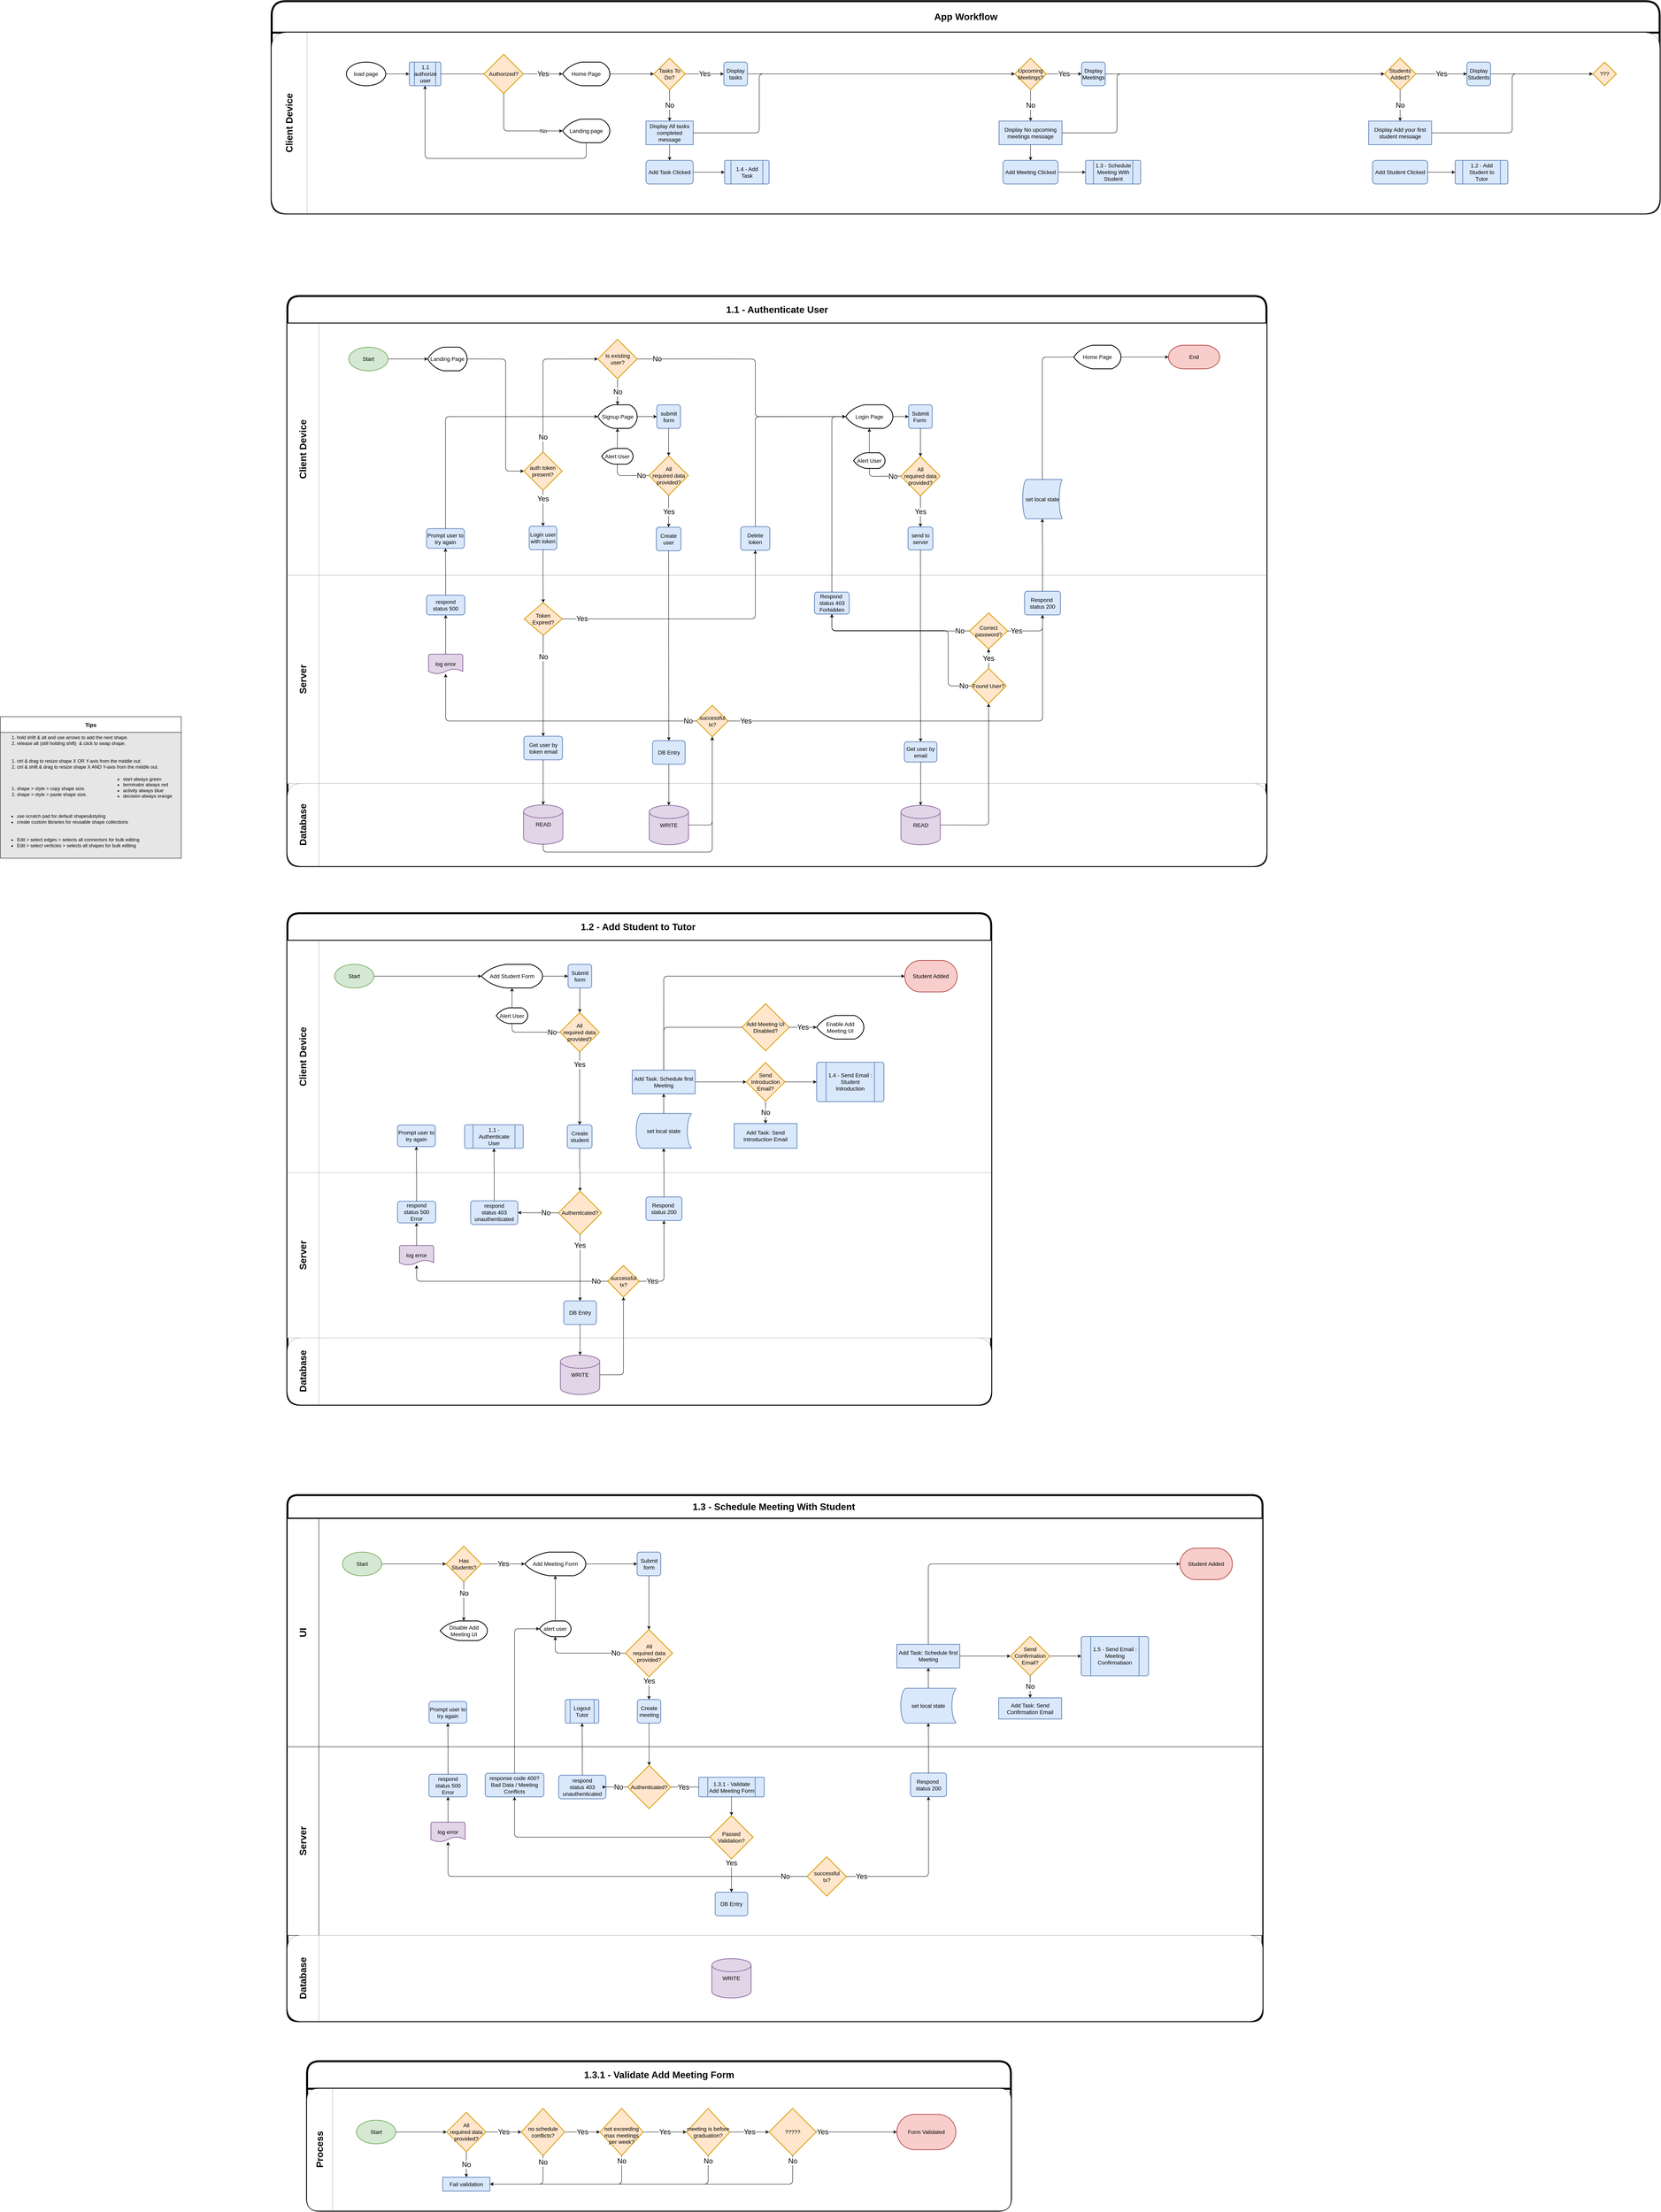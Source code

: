 <mxfile version="15.9.4" type="github">
  <diagram name="Page-1" id="c7488fd3-1785-93aa-aadb-54a6760d102a">
    <mxGraphModel dx="2054" dy="2971" grid="1" gridSize="10" guides="1" tooltips="1" connect="1" arrows="1" fold="1" page="0" pageScale="1" pageWidth="1100" pageHeight="850" math="0" shadow="0">
      <root>
        <mxCell id="0" />
        <mxCell id="1" parent="0" />
        <mxCell id="myXn_InN5kpEXAYK22Rd-2" value="Tips" style="swimlane;swimlaneFillColor=#E6E6E6;rounded=0;startSize=40;fontSize=14;" vertex="1" parent="1">
          <mxGeometry x="-240" y="-50" width="460" height="360" as="geometry">
            <mxRectangle x="440" y="320" width="60" height="23" as="alternateBounds" />
          </mxGeometry>
        </mxCell>
        <mxCell id="myXn_InN5kpEXAYK22Rd-3" value="&lt;ol&gt;&lt;li&gt;hold shift &amp;amp; alt and use arrows to add the next shape.&lt;/li&gt;&lt;li&gt;release alt (still holding shift)&amp;nbsp; &amp;amp; click to swap shape.&lt;/li&gt;&lt;/ol&gt;" style="text;html=1;align=left;verticalAlign=middle;resizable=0;points=[];autosize=1;strokeColor=none;fillColor=none;rounded=0;" vertex="1" parent="myXn_InN5kpEXAYK22Rd-2">
          <mxGeometry y="30" width="340" height="60" as="geometry" />
        </mxCell>
        <mxCell id="myXn_InN5kpEXAYK22Rd-4" value="&lt;ol&gt;&lt;li&gt;ctrl &amp;amp; drag to resize shape X OR Y-axis from the middle out.&lt;/li&gt;&lt;li&gt;ctrl &amp;amp; shift &amp;amp; drag to resize shape X AND Y-axis from the middle out.&lt;/li&gt;&lt;/ol&gt;" style="text;html=1;align=left;verticalAlign=middle;resizable=0;points=[];autosize=1;strokeColor=none;fillColor=none;rounded=0;" vertex="1" parent="myXn_InN5kpEXAYK22Rd-2">
          <mxGeometry y="90" width="420" height="60" as="geometry" />
        </mxCell>
        <mxCell id="myXn_InN5kpEXAYK22Rd-5" value="&lt;ol&gt;&lt;li&gt;shape &amp;gt; style &amp;gt; copy shape size.&lt;/li&gt;&lt;li&gt;shape &amp;gt; style &amp;gt; paste shape size.&amp;nbsp;&lt;/li&gt;&lt;/ol&gt;" style="text;html=1;align=left;verticalAlign=middle;resizable=0;points=[];autosize=1;strokeColor=none;fillColor=none;rounded=0;" vertex="1" parent="myXn_InN5kpEXAYK22Rd-2">
          <mxGeometry y="160" width="240" height="60" as="geometry" />
        </mxCell>
        <mxCell id="myXn_InN5kpEXAYK22Rd-6" value="&lt;ul&gt;&lt;li&gt;start always green&lt;/li&gt;&lt;li&gt;terminator always red&lt;/li&gt;&lt;li&gt;activity always blue&lt;/li&gt;&lt;li&gt;decision always orange&lt;/li&gt;&lt;/ul&gt;" style="text;html=1;align=left;verticalAlign=middle;resizable=0;points=[];autosize=1;strokeColor=none;fillColor=none;rounded=0;" vertex="1" parent="myXn_InN5kpEXAYK22Rd-2">
          <mxGeometry x="270" y="135" width="180" height="90" as="geometry" />
        </mxCell>
        <mxCell id="myXn_InN5kpEXAYK22Rd-7" value="&lt;ul&gt;&lt;li&gt;use scratch pad for default shapes&amp;amp;styling&lt;/li&gt;&lt;li&gt;create custom libraries for reusable shape collections&lt;/li&gt;&lt;/ul&gt;" style="text;html=1;align=left;verticalAlign=middle;resizable=0;points=[];autosize=1;strokeColor=none;fillColor=none;rounded=0;" vertex="1" parent="myXn_InN5kpEXAYK22Rd-2">
          <mxGeometry y="230" width="340" height="60" as="geometry" />
        </mxCell>
        <mxCell id="myXn_InN5kpEXAYK22Rd-8" value="&lt;ul&gt;&lt;li&gt;Edit &amp;gt; select edges &amp;gt; selects all connectors for bulk editing&lt;/li&gt;&lt;li&gt;Edit &amp;gt; select verticies &amp;gt; selects all shapes for bulk editing&lt;/li&gt;&lt;/ul&gt;" style="text;html=1;align=left;verticalAlign=middle;resizable=0;points=[];autosize=1;strokeColor=none;fillColor=none;rounded=0;" vertex="1" parent="myXn_InN5kpEXAYK22Rd-2">
          <mxGeometry y="290" width="370" height="60" as="geometry" />
        </mxCell>
        <mxCell id="myXn_InN5kpEXAYK22Rd-967" value="&lt;font style=&quot;font-size: 24px&quot;&gt;1.2 - Add Student to Tutor&amp;nbsp;&lt;/font&gt;" style="swimlane;childLayout=stackLayout;resizeParent=1;resizeParentMax=0;horizontal=1;startSize=70;horizontalStack=0;rounded=1;sketch=0;fontSize=14;strokeWidth=5;fillColor=default;html=1;" vertex="1" parent="1">
          <mxGeometry x="490" y="450" width="1790" height="1250" as="geometry" />
        </mxCell>
        <mxCell id="myXn_InN5kpEXAYK22Rd-969" value="&lt;font style=&quot;font-size: 24px&quot;&gt;Client Device&lt;/font&gt;" style="swimlane;startSize=80;horizontal=0;rounded=0;sketch=0;fontSize=14;strokeWidth=1;fillColor=default;html=1;swimlaneFillColor=default;strokeColor=#B3B3B3;" vertex="1" parent="myXn_InN5kpEXAYK22Rd-967">
          <mxGeometry y="70" width="1790" height="590" as="geometry">
            <mxRectangle y="200" width="1790" height="20" as="alternateBounds" />
          </mxGeometry>
        </mxCell>
        <mxCell id="myXn_InN5kpEXAYK22Rd-977" value="All &lt;br style=&quot;font-size: 14px;&quot;&gt;required data provided?" style="strokeWidth=2;html=1;shape=mxgraph.flowchart.decision;whiteSpace=wrap;rounded=0;sketch=0;fillColor=#ffe6cc;strokeColor=#d79b00;fontSize=14;" vertex="1" parent="myXn_InN5kpEXAYK22Rd-969">
          <mxGeometry x="693.29" y="182.5" width="100" height="100" as="geometry" />
        </mxCell>
        <mxCell id="myXn_InN5kpEXAYK22Rd-978" value="Create student" style="rounded=1;whiteSpace=wrap;html=1;absoluteArcSize=1;arcSize=14;strokeWidth=2;sketch=0;fillColor=#dae8fc;strokeColor=#6c8ebf;fontSize=14;" vertex="1" parent="myXn_InN5kpEXAYK22Rd-969">
          <mxGeometry x="711.87" y="468.01" width="62.84" height="60" as="geometry" />
        </mxCell>
        <mxCell id="myXn_InN5kpEXAYK22Rd-979" value="Yes" style="edgeStyle=orthogonalEdgeStyle;curved=0;rounded=1;sketch=0;orthogonalLoop=1;jettySize=auto;html=1;exitX=0.5;exitY=1;exitDx=0;exitDy=0;exitPerimeter=0;entryX=0.5;entryY=0;entryDx=0;entryDy=0;fontSize=18;endArrow=classic;endFill=1;strokeWidth=1;" edge="1" source="myXn_InN5kpEXAYK22Rd-977" target="myXn_InN5kpEXAYK22Rd-978" parent="myXn_InN5kpEXAYK22Rd-969">
          <mxGeometry x="-0.644" relative="1" as="geometry">
            <mxPoint y="-1" as="offset" />
          </mxGeometry>
        </mxCell>
        <mxCell id="myXn_InN5kpEXAYK22Rd-980" value="Prompt user to try again" style="rounded=1;whiteSpace=wrap;html=1;absoluteArcSize=1;arcSize=14;strokeWidth=2;sketch=0;fillColor=#dae8fc;strokeColor=#6c8ebf;fontSize=14;" vertex="1" parent="myXn_InN5kpEXAYK22Rd-969">
          <mxGeometry x="280" y="468.51" width="96" height="55" as="geometry" />
        </mxCell>
        <mxCell id="myXn_InN5kpEXAYK22Rd-981" value="1.1 - Authenticate User" style="verticalLabelPosition=middle;verticalAlign=middle;shape=process;rounded=1;size=0.14;arcSize=6;fontFamily=Helvetica;fontSize=14;fontColor=rgb(0, 0, 0);align=center;strokeColor=#6c8ebf;strokeWidth=2;fillColor=#dae8fc;sketch=0;whiteSpace=wrap;html=1;labelPosition=center;" vertex="1" parent="myXn_InN5kpEXAYK22Rd-969">
          <mxGeometry x="451" y="468.01" width="148.72" height="60" as="geometry" />
        </mxCell>
        <mxCell id="myXn_InN5kpEXAYK22Rd-982" value="Alert User" style="strokeWidth=2;html=1;shape=mxgraph.flowchart.display;whiteSpace=wrap;rounded=0;sketch=0;fontSize=14;" vertex="1" parent="myXn_InN5kpEXAYK22Rd-969">
          <mxGeometry x="531.15" y="170.5" width="80" height="40" as="geometry" />
        </mxCell>
        <mxCell id="myXn_InN5kpEXAYK22Rd-983" value="No" style="edgeStyle=orthogonalEdgeStyle;curved=0;rounded=1;sketch=0;orthogonalLoop=1;jettySize=auto;html=1;exitX=0;exitY=0.5;exitDx=0;exitDy=0;exitPerimeter=0;entryX=0.5;entryY=1;entryDx=0;entryDy=0;entryPerimeter=0;fontSize=18;endArrow=none;endFill=1;strokeWidth=1;" edge="1" source="myXn_InN5kpEXAYK22Rd-977" target="myXn_InN5kpEXAYK22Rd-982" parent="myXn_InN5kpEXAYK22Rd-969">
          <mxGeometry x="-0.717" relative="1" as="geometry">
            <mxPoint x="1514.65" y="2567.5" as="sourcePoint" />
            <mxPoint x="1392.15" y="2255.5" as="targetPoint" />
            <mxPoint as="offset" />
          </mxGeometry>
        </mxCell>
        <mxCell id="myXn_InN5kpEXAYK22Rd-984" value="set local state" style="strokeWidth=2;html=1;shape=mxgraph.flowchart.stored_data;whiteSpace=wrap;fontFamily=Helvetica;fontSize=14;fontColor=rgb(0, 0, 0);align=center;strokeColor=#6c8ebf;fillColor=#dae8fc;sketch=0;" vertex="1" parent="myXn_InN5kpEXAYK22Rd-969">
          <mxGeometry x="887.07" y="439.25" width="140" height="88.51" as="geometry" />
        </mxCell>
        <mxCell id="myXn_InN5kpEXAYK22Rd-985" value="Add Task: Schedule first Meeting" style="whiteSpace=wrap;html=1;fontSize=14;fillColor=#dae8fc;strokeColor=#6c8ebf;fontColor=rgb(0, 0, 0);strokeWidth=2;sketch=0;" vertex="1" parent="myXn_InN5kpEXAYK22Rd-969">
          <mxGeometry x="877.07" y="329" width="160" height="60" as="geometry" />
        </mxCell>
        <mxCell id="myXn_InN5kpEXAYK22Rd-986" value="Add Task: Send Introduction Email" style="whiteSpace=wrap;html=1;fontSize=14;fillColor=#dae8fc;strokeColor=#6c8ebf;fontColor=rgb(0, 0, 0);strokeWidth=2;sketch=0;" vertex="1" parent="myXn_InN5kpEXAYK22Rd-969">
          <mxGeometry x="1136.07" y="465.02" width="160" height="62.74" as="geometry" />
        </mxCell>
        <mxCell id="myXn_InN5kpEXAYK22Rd-987" value="" style="edgeStyle=orthogonalEdgeStyle;curved=0;rounded=1;sketch=0;orthogonalLoop=1;jettySize=auto;html=1;fontSize=18;endArrow=classic;endFill=1;strokeWidth=1;exitX=1;exitY=0.5;exitDx=0;exitDy=0;entryX=0;entryY=0.5;entryDx=0;entryDy=0;entryPerimeter=0;" edge="1" source="myXn_InN5kpEXAYK22Rd-985" target="myXn_InN5kpEXAYK22Rd-989" parent="myXn_InN5kpEXAYK22Rd-969">
          <mxGeometry relative="1" as="geometry">
            <mxPoint x="957.07" y="379" as="targetPoint" />
          </mxGeometry>
        </mxCell>
        <mxCell id="myXn_InN5kpEXAYK22Rd-988" value="No" style="edgeStyle=orthogonalEdgeStyle;curved=0;rounded=1;sketch=0;orthogonalLoop=1;jettySize=auto;html=1;exitX=0.5;exitY=1;exitDx=0;exitDy=0;exitPerimeter=0;entryX=0.5;entryY=0;entryDx=0;entryDy=0;fontSize=18;endArrow=classic;endFill=1;strokeWidth=1;" edge="1" source="myXn_InN5kpEXAYK22Rd-989" target="myXn_InN5kpEXAYK22Rd-986" parent="myXn_InN5kpEXAYK22Rd-969">
          <mxGeometry relative="1" as="geometry" />
        </mxCell>
        <mxCell id="myXn_InN5kpEXAYK22Rd-989" value="Send Introduction Email?" style="strokeWidth=2;html=1;shape=mxgraph.flowchart.decision;whiteSpace=wrap;rounded=0;sketch=0;fillColor=#ffe6cc;strokeColor=#d79b00;fontSize=14;" vertex="1" parent="myXn_InN5kpEXAYK22Rd-969">
          <mxGeometry x="1167.07" y="310" width="98" height="98" as="geometry" />
        </mxCell>
        <mxCell id="myXn_InN5kpEXAYK22Rd-990" value="1.4 - Send Email : Student Introduction" style="verticalLabelPosition=middle;verticalAlign=middle;html=1;shape=process;whiteSpace=wrap;rounded=1;size=0.14;arcSize=6;sketch=0;fontSize=14;strokeWidth=2;fillColor=#dae8fc;strokeColor=#6c8ebf;labelPosition=center;align=center;" vertex="1" parent="myXn_InN5kpEXAYK22Rd-969">
          <mxGeometry x="1346.07" y="309" width="171" height="100" as="geometry" />
        </mxCell>
        <mxCell id="myXn_InN5kpEXAYK22Rd-991" value="" style="edgeStyle=orthogonalEdgeStyle;curved=0;rounded=1;sketch=0;orthogonalLoop=1;jettySize=auto;html=1;fontSize=18;endArrow=classic;endFill=1;strokeWidth=1;" edge="1" source="myXn_InN5kpEXAYK22Rd-989" target="myXn_InN5kpEXAYK22Rd-990" parent="myXn_InN5kpEXAYK22Rd-969">
          <mxGeometry relative="1" as="geometry" />
        </mxCell>
        <mxCell id="myXn_InN5kpEXAYK22Rd-992" value="Add Meeting UI Disabled?" style="strokeWidth=2;html=1;shape=mxgraph.flowchart.decision;whiteSpace=wrap;rounded=0;sketch=0;fillColor=#ffe6cc;strokeColor=#d79b00;fontSize=14;" vertex="1" parent="myXn_InN5kpEXAYK22Rd-969">
          <mxGeometry x="1156.07" y="160" width="120" height="120" as="geometry" />
        </mxCell>
        <mxCell id="myXn_InN5kpEXAYK22Rd-993" value="" style="edgeStyle=orthogonalEdgeStyle;curved=0;rounded=1;sketch=0;orthogonalLoop=1;jettySize=auto;html=1;exitX=0.5;exitY=0;exitDx=0;exitDy=0;entryX=0;entryY=0.5;entryDx=0;entryDy=0;entryPerimeter=0;fontSize=18;endArrow=none;endFill=1;strokeWidth=1;" edge="1" source="myXn_InN5kpEXAYK22Rd-985" target="myXn_InN5kpEXAYK22Rd-992" parent="myXn_InN5kpEXAYK22Rd-969">
          <mxGeometry relative="1" as="geometry">
            <mxPoint x="1708.07" y="2539" as="sourcePoint" />
            <mxPoint x="2355.4" y="2193" as="targetPoint" />
          </mxGeometry>
        </mxCell>
        <mxCell id="myXn_InN5kpEXAYK22Rd-994" value="Enable Add Meeting UI" style="strokeWidth=2;html=1;shape=mxgraph.flowchart.display;whiteSpace=wrap;rounded=0;sketch=0;fontSize=14;" vertex="1" parent="myXn_InN5kpEXAYK22Rd-969">
          <mxGeometry x="1346.07" y="190" width="120" height="60" as="geometry" />
        </mxCell>
        <mxCell id="myXn_InN5kpEXAYK22Rd-995" value="Yes" style="edgeStyle=orthogonalEdgeStyle;curved=0;rounded=1;sketch=0;orthogonalLoop=1;jettySize=auto;html=1;fontSize=18;endArrow=classic;endFill=1;strokeWidth=1;" edge="1" source="myXn_InN5kpEXAYK22Rd-992" target="myXn_InN5kpEXAYK22Rd-994" parent="myXn_InN5kpEXAYK22Rd-969">
          <mxGeometry relative="1" as="geometry" />
        </mxCell>
        <mxCell id="myXn_InN5kpEXAYK22Rd-996" style="edgeStyle=orthogonalEdgeStyle;curved=0;rounded=1;sketch=0;orthogonalLoop=1;jettySize=auto;html=1;exitX=0.5;exitY=0;exitDx=0;exitDy=0;exitPerimeter=0;entryX=0.5;entryY=1;entryDx=0;entryDy=0;fontSize=18;endArrow=classic;endFill=1;strokeWidth=1;" edge="1" source="myXn_InN5kpEXAYK22Rd-984" target="myXn_InN5kpEXAYK22Rd-985" parent="myXn_InN5kpEXAYK22Rd-969">
          <mxGeometry relative="1" as="geometry" />
        </mxCell>
        <mxCell id="myXn_InN5kpEXAYK22Rd-972" value="Start" style="strokeWidth=2;html=1;shape=mxgraph.flowchart.start_1;whiteSpace=wrap;rounded=0;sketch=0;fillColor=#d5e8d4;strokeColor=#82b366;fontSize=14;" vertex="1" parent="myXn_InN5kpEXAYK22Rd-969">
          <mxGeometry x="120" y="60" width="100" height="60" as="geometry" />
        </mxCell>
        <mxCell id="myXn_InN5kpEXAYK22Rd-973" value="Add Student Form" style="strokeWidth=2;html=1;shape=mxgraph.flowchart.display;whiteSpace=wrap;rounded=0;sketch=0;fontSize=14;" vertex="1" parent="myXn_InN5kpEXAYK22Rd-969">
          <mxGeometry x="493.79" y="60" width="155" height="60" as="geometry" />
        </mxCell>
        <mxCell id="myXn_InN5kpEXAYK22Rd-974" value="Submit form" style="rounded=1;whiteSpace=wrap;html=1;absoluteArcSize=1;arcSize=14;strokeWidth=2;sketch=0;fillColor=#dae8fc;strokeColor=#6c8ebf;fontSize=14;" vertex="1" parent="myXn_InN5kpEXAYK22Rd-969">
          <mxGeometry x="713.79" y="60" width="60" height="60" as="geometry" />
        </mxCell>
        <mxCell id="myXn_InN5kpEXAYK22Rd-975" value="" style="edgeStyle=orthogonalEdgeStyle;curved=0;rounded=1;sketch=0;orthogonalLoop=1;jettySize=auto;html=1;fontSize=18;endArrow=classic;endFill=1;strokeWidth=1;" edge="1" source="myXn_InN5kpEXAYK22Rd-973" target="myXn_InN5kpEXAYK22Rd-974" parent="myXn_InN5kpEXAYK22Rd-969">
          <mxGeometry relative="1" as="geometry" />
        </mxCell>
        <mxCell id="myXn_InN5kpEXAYK22Rd-976" value="" style="edgeStyle=orthogonalEdgeStyle;curved=0;rounded=1;sketch=0;orthogonalLoop=1;jettySize=auto;html=1;fontSize=18;endArrow=classic;endFill=1;strokeWidth=1;" edge="1" source="myXn_InN5kpEXAYK22Rd-972" target="myXn_InN5kpEXAYK22Rd-973" parent="myXn_InN5kpEXAYK22Rd-969">
          <mxGeometry relative="1" as="geometry" />
        </mxCell>
        <mxCell id="myXn_InN5kpEXAYK22Rd-1010" value="Student Added" style="strokeWidth=2;html=1;shape=mxgraph.flowchart.terminator;whiteSpace=wrap;rounded=0;sketch=0;fontSize=14;fillColor=#f8cecc;strokeColor=#b85450;" vertex="1" parent="myXn_InN5kpEXAYK22Rd-969">
          <mxGeometry x="1570" y="50" width="133.33" height="80" as="geometry" />
        </mxCell>
        <mxCell id="myXn_InN5kpEXAYK22Rd-1012" style="edgeStyle=orthogonalEdgeStyle;curved=0;rounded=1;sketch=0;orthogonalLoop=1;jettySize=auto;html=1;exitX=0.5;exitY=0;exitDx=0;exitDy=0;exitPerimeter=0;entryX=0.5;entryY=1;entryDx=0;entryDy=0;entryPerimeter=0;fontSize=18;endArrow=classic;endFill=1;strokeWidth=1;" edge="1" parent="myXn_InN5kpEXAYK22Rd-969" source="myXn_InN5kpEXAYK22Rd-982" target="myXn_InN5kpEXAYK22Rd-973">
          <mxGeometry relative="1" as="geometry" />
        </mxCell>
        <mxCell id="myXn_InN5kpEXAYK22Rd-1011" style="edgeStyle=orthogonalEdgeStyle;curved=0;rounded=1;sketch=0;orthogonalLoop=1;jettySize=auto;html=1;exitX=0.5;exitY=1;exitDx=0;exitDy=0;fontSize=18;endArrow=classic;endFill=1;strokeWidth=1;" edge="1" parent="myXn_InN5kpEXAYK22Rd-969" source="myXn_InN5kpEXAYK22Rd-974" target="myXn_InN5kpEXAYK22Rd-977">
          <mxGeometry relative="1" as="geometry" />
        </mxCell>
        <mxCell id="myXn_InN5kpEXAYK22Rd-1019" style="edgeStyle=orthogonalEdgeStyle;curved=0;rounded=1;sketch=0;orthogonalLoop=1;jettySize=auto;html=1;exitX=0.5;exitY=0;exitDx=0;exitDy=0;entryX=0;entryY=0.5;entryDx=0;entryDy=0;entryPerimeter=0;fontSize=18;endArrow=classic;endFill=1;strokeWidth=1;" edge="1" parent="myXn_InN5kpEXAYK22Rd-969" source="myXn_InN5kpEXAYK22Rd-985" target="myXn_InN5kpEXAYK22Rd-1010">
          <mxGeometry relative="1" as="geometry" />
        </mxCell>
        <mxCell id="myXn_InN5kpEXAYK22Rd-970" value="&lt;font style=&quot;font-size: 24px&quot;&gt;Server&lt;/font&gt;" style="swimlane;startSize=80;horizontal=0;rounded=0;sketch=0;fontSize=14;strokeWidth=1;fillColor=default;html=1;swimlaneFillColor=default;strokeColor=#B3B3B3;" vertex="1" parent="myXn_InN5kpEXAYK22Rd-967">
          <mxGeometry y="660" width="1790" height="420" as="geometry">
            <mxRectangle y="690" width="1790" height="20" as="alternateBounds" />
          </mxGeometry>
        </mxCell>
        <mxCell id="myXn_InN5kpEXAYK22Rd-997" value="log error" style="strokeWidth=2;html=1;shape=mxgraph.flowchart.document2;whiteSpace=wrap;size=0.25;fontFamily=Helvetica;fontSize=14;align=center;strokeColor=#9673a6;fillColor=#e1d5e7;sketch=0;" vertex="1" parent="myXn_InN5kpEXAYK22Rd-970">
          <mxGeometry x="285" y="185.01" width="87" height="50" as="geometry" />
        </mxCell>
        <mxCell id="myXn_InN5kpEXAYK22Rd-998" value="" style="edgeStyle=orthogonalEdgeStyle;curved=0;rounded=1;sketch=0;orthogonalLoop=1;jettySize=auto;html=1;fontSize=18;endArrow=classic;endFill=1;strokeWidth=1;entryX=0.5;entryY=1;entryDx=0;entryDy=0;exitX=0.5;exitY=0;exitDx=0;exitDy=0;exitPerimeter=0;" edge="1" source="myXn_InN5kpEXAYK22Rd-997" target="myXn_InN5kpEXAYK22Rd-999" parent="myXn_InN5kpEXAYK22Rd-970">
          <mxGeometry relative="1" as="geometry">
            <mxPoint x="328.5" y="192.01" as="sourcePoint" />
            <mxPoint x="328.5" y="102.01" as="targetPoint" />
          </mxGeometry>
        </mxCell>
        <mxCell id="myXn_InN5kpEXAYK22Rd-999" value="respond&lt;br style=&quot;font-size: 14px;&quot;&gt;status 500&lt;br style=&quot;font-size: 14px;&quot;&gt;Error" style="rounded=1;whiteSpace=wrap;html=1;absoluteArcSize=1;arcSize=14;strokeWidth=2;sketch=0;fillColor=#dae8fc;strokeColor=#6c8ebf;fontSize=14;" vertex="1" parent="myXn_InN5kpEXAYK22Rd-970">
          <mxGeometry x="280" y="72.5" width="97" height="54.99" as="geometry" />
        </mxCell>
        <mxCell id="myXn_InN5kpEXAYK22Rd-1000" value="Authenticated?" style="strokeWidth=2;html=1;shape=mxgraph.flowchart.decision;whiteSpace=wrap;rounded=0;sketch=0;fillColor=#ffe6cc;strokeColor=#d79b00;fontSize=14;" vertex="1" parent="myXn_InN5kpEXAYK22Rd-970">
          <mxGeometry x="689.29" y="47" width="110" height="110" as="geometry" />
        </mxCell>
        <mxCell id="myXn_InN5kpEXAYK22Rd-1001" value="respond &lt;br style=&quot;font-size: 14px;&quot;&gt;status 403 unauthenticated" style="rounded=1;whiteSpace=wrap;html=1;absoluteArcSize=1;arcSize=14;strokeWidth=2;sketch=0;fillColor=#dae8fc;strokeColor=#6c8ebf;fontSize=14;" vertex="1" parent="myXn_InN5kpEXAYK22Rd-970">
          <mxGeometry x="466" y="71.49" width="120" height="60" as="geometry" />
        </mxCell>
        <mxCell id="myXn_InN5kpEXAYK22Rd-1002" value="No" style="edgeStyle=orthogonalEdgeStyle;curved=0;rounded=1;sketch=0;orthogonalLoop=1;jettySize=auto;html=1;endArrow=classic;endFill=1;exitX=0;exitY=0.5;exitDx=0;exitDy=0;exitPerimeter=0;entryX=1;entryY=0.5;entryDx=0;entryDy=0;fontSize=18;strokeWidth=1;" edge="1" source="myXn_InN5kpEXAYK22Rd-1000" target="myXn_InN5kpEXAYK22Rd-1001" parent="myXn_InN5kpEXAYK22Rd-970">
          <mxGeometry x="-0.375" relative="1" as="geometry">
            <mxPoint x="1400.29" y="94.49" as="sourcePoint" />
            <mxPoint x="1105.29" y="-30.51" as="targetPoint" />
            <Array as="points">
              <mxPoint x="624.29" y="102.49" />
              <mxPoint x="624.29" y="102.49" />
            </Array>
            <mxPoint as="offset" />
          </mxGeometry>
        </mxCell>
        <mxCell id="myXn_InN5kpEXAYK22Rd-1003" value="successful&lt;br style=&quot;font-size: 14px;&quot;&gt;tx?" style="rhombus;whiteSpace=wrap;html=1;fontSize=14;fillColor=#ffe6cc;strokeColor=#d79b00;strokeWidth=2;rounded=0;sketch=0;" vertex="1" parent="myXn_InN5kpEXAYK22Rd-970">
          <mxGeometry x="814.71" y="236.0" width="80" height="80" as="geometry" />
        </mxCell>
        <mxCell id="myXn_InN5kpEXAYK22Rd-1004" value="No" style="edgeStyle=orthogonalEdgeStyle;curved=0;rounded=1;sketch=0;orthogonalLoop=1;jettySize=auto;html=1;exitX=0;exitY=0.5;exitDx=0;exitDy=0;fontSize=18;endArrow=classic;endFill=1;strokeWidth=1;" edge="1" source="myXn_InN5kpEXAYK22Rd-1003" target="myXn_InN5kpEXAYK22Rd-997" parent="myXn_InN5kpEXAYK22Rd-970">
          <mxGeometry x="-0.889" relative="1" as="geometry">
            <mxPoint as="offset" />
          </mxGeometry>
        </mxCell>
        <mxCell id="myXn_InN5kpEXAYK22Rd-1005" value="Respond&amp;nbsp;&lt;br style=&quot;font-size: 14px;&quot;&gt;status 200" style="rounded=1;whiteSpace=wrap;html=1;absoluteArcSize=1;arcSize=14;strokeWidth=2;sketch=0;fillColor=#dae8fc;strokeColor=#6c8ebf;fontSize=14;" vertex="1" parent="myXn_InN5kpEXAYK22Rd-970">
          <mxGeometry x="912" y="61.49" width="91.42" height="60" as="geometry" />
        </mxCell>
        <mxCell id="myXn_InN5kpEXAYK22Rd-1006" value="DB Entry" style="rounded=1;whiteSpace=wrap;html=1;absoluteArcSize=1;arcSize=14;strokeWidth=2;sketch=0;fillColor=#dae8fc;strokeColor=#6c8ebf;fontSize=14;" vertex="1" parent="myXn_InN5kpEXAYK22Rd-970">
          <mxGeometry x="702.87" y="326.0" width="82.84" height="60" as="geometry" />
        </mxCell>
        <mxCell id="myXn_InN5kpEXAYK22Rd-1007" value="Yes" style="edgeStyle=orthogonalEdgeStyle;curved=0;rounded=1;sketch=0;orthogonalLoop=1;jettySize=auto;html=1;exitX=1;exitY=0.5;exitDx=0;exitDy=0;entryX=0.5;entryY=1;entryDx=0;entryDy=0;fontSize=18;endArrow=classic;endFill=1;strokeWidth=1;" edge="1" source="myXn_InN5kpEXAYK22Rd-1003" target="myXn_InN5kpEXAYK22Rd-1005" parent="myXn_InN5kpEXAYK22Rd-970">
          <mxGeometry x="-0.697" relative="1" as="geometry">
            <mxPoint as="offset" />
          </mxGeometry>
        </mxCell>
        <mxCell id="myXn_InN5kpEXAYK22Rd-1008" value="Yes" style="edgeStyle=orthogonalEdgeStyle;curved=0;rounded=1;sketch=0;orthogonalLoop=1;jettySize=auto;html=1;exitX=0.5;exitY=1;exitDx=0;exitDy=0;exitPerimeter=0;entryX=0.5;entryY=0;entryDx=0;entryDy=0;fontSize=18;endArrow=classic;endFill=1;strokeWidth=1;" edge="1" source="myXn_InN5kpEXAYK22Rd-1000" target="myXn_InN5kpEXAYK22Rd-1006" parent="myXn_InN5kpEXAYK22Rd-970">
          <mxGeometry x="-0.67" relative="1" as="geometry">
            <mxPoint as="offset" />
          </mxGeometry>
        </mxCell>
        <mxCell id="myXn_InN5kpEXAYK22Rd-971" value="&lt;font style=&quot;font-size: 24px&quot;&gt;Database&lt;/font&gt;" style="swimlane;startSize=80;horizontal=0;rounded=1;sketch=0;fontSize=14;strokeWidth=1;fillColor=default;html=1;swimlaneFillColor=default;strokeColor=#B3B3B3;" vertex="1" parent="myXn_InN5kpEXAYK22Rd-967">
          <mxGeometry y="1080" width="1790" height="170" as="geometry">
            <mxRectangle y="1110" width="1790" height="20" as="alternateBounds" />
          </mxGeometry>
        </mxCell>
        <mxCell id="myXn_InN5kpEXAYK22Rd-1009" value="WRITE" style="strokeWidth=2;html=1;shape=mxgraph.flowchart.database;whiteSpace=wrap;rounded=0;sketch=0;fillColor=#e1d5e7;strokeColor=#9673a6;fontFamily=Helvetica;fontSize=14;align=center;" vertex="1" parent="myXn_InN5kpEXAYK22Rd-971">
          <mxGeometry x="694.29" y="44" width="100" height="100" as="geometry" />
        </mxCell>
        <mxCell id="myXn_InN5kpEXAYK22Rd-1013" style="edgeStyle=orthogonalEdgeStyle;curved=0;rounded=1;sketch=0;orthogonalLoop=1;jettySize=auto;html=1;exitX=0.5;exitY=1;exitDx=0;exitDy=0;entryX=0.5;entryY=0;entryDx=0;entryDy=0;entryPerimeter=0;fontSize=18;endArrow=classic;endFill=1;strokeWidth=1;" edge="1" parent="myXn_InN5kpEXAYK22Rd-967" source="myXn_InN5kpEXAYK22Rd-978" target="myXn_InN5kpEXAYK22Rd-1000">
          <mxGeometry relative="1" as="geometry" />
        </mxCell>
        <mxCell id="myXn_InN5kpEXAYK22Rd-1014" style="edgeStyle=orthogonalEdgeStyle;curved=0;rounded=1;sketch=0;orthogonalLoop=1;jettySize=auto;html=1;exitX=0.5;exitY=1;exitDx=0;exitDy=0;entryX=0.5;entryY=0;entryDx=0;entryDy=0;entryPerimeter=0;fontSize=18;endArrow=classic;endFill=1;strokeWidth=1;" edge="1" parent="myXn_InN5kpEXAYK22Rd-967" source="myXn_InN5kpEXAYK22Rd-1006" target="myXn_InN5kpEXAYK22Rd-1009">
          <mxGeometry relative="1" as="geometry" />
        </mxCell>
        <mxCell id="myXn_InN5kpEXAYK22Rd-1015" style="edgeStyle=orthogonalEdgeStyle;curved=0;rounded=1;sketch=0;orthogonalLoop=1;jettySize=auto;html=1;exitX=0.5;exitY=0;exitDx=0;exitDy=0;fontSize=18;endArrow=classic;endFill=1;strokeWidth=1;" edge="1" parent="myXn_InN5kpEXAYK22Rd-967" source="myXn_InN5kpEXAYK22Rd-999" target="myXn_InN5kpEXAYK22Rd-980">
          <mxGeometry relative="1" as="geometry" />
        </mxCell>
        <mxCell id="myXn_InN5kpEXAYK22Rd-1016" style="edgeStyle=orthogonalEdgeStyle;curved=0;rounded=1;sketch=0;orthogonalLoop=1;jettySize=auto;html=1;exitX=0.5;exitY=0;exitDx=0;exitDy=0;fontSize=18;endArrow=classic;endFill=1;strokeWidth=1;" edge="1" parent="myXn_InN5kpEXAYK22Rd-967" source="myXn_InN5kpEXAYK22Rd-1001" target="myXn_InN5kpEXAYK22Rd-981">
          <mxGeometry relative="1" as="geometry" />
        </mxCell>
        <mxCell id="myXn_InN5kpEXAYK22Rd-1017" style="edgeStyle=orthogonalEdgeStyle;curved=0;rounded=1;sketch=0;orthogonalLoop=1;jettySize=auto;html=1;exitX=0.5;exitY=0;exitDx=0;exitDy=0;entryX=0.5;entryY=1;entryDx=0;entryDy=0;entryPerimeter=0;fontSize=18;endArrow=classic;endFill=1;strokeWidth=1;" edge="1" parent="myXn_InN5kpEXAYK22Rd-967" source="myXn_InN5kpEXAYK22Rd-1005" target="myXn_InN5kpEXAYK22Rd-984">
          <mxGeometry relative="1" as="geometry" />
        </mxCell>
        <mxCell id="myXn_InN5kpEXAYK22Rd-1018" style="edgeStyle=orthogonalEdgeStyle;curved=0;rounded=1;sketch=0;orthogonalLoop=1;jettySize=auto;html=1;exitX=1;exitY=0.5;exitDx=0;exitDy=0;exitPerimeter=0;fontSize=18;endArrow=classic;endFill=1;strokeWidth=1;" edge="1" parent="myXn_InN5kpEXAYK22Rd-967" source="myXn_InN5kpEXAYK22Rd-1009" target="myXn_InN5kpEXAYK22Rd-1003">
          <mxGeometry relative="1" as="geometry" />
        </mxCell>
        <mxCell id="myXn_InN5kpEXAYK22Rd-1020" value="&lt;font style=&quot;font-size: 24px&quot;&gt;1.3.1 - Validate Add Meeting Form&lt;/font&gt;" style="swimlane;childLayout=stackLayout;resizeParent=1;resizeParentMax=0;horizontal=1;startSize=70;horizontalStack=0;rounded=1;sketch=0;fontSize=14;strokeWidth=5;fillColor=default;html=1;align=center;" vertex="1" parent="1">
          <mxGeometry x="540" y="3370" width="1790" height="380" as="geometry" />
        </mxCell>
        <mxCell id="myXn_InN5kpEXAYK22Rd-1021" value="&lt;font style=&quot;font-size: 24px&quot;&gt;Process&lt;/font&gt;" style="swimlane;startSize=65;horizontal=0;rounded=1;sketch=0;fontSize=14;strokeWidth=1;fillColor=default;html=1;swimlaneFillColor=default;strokeColor=#B3B3B3;" vertex="1" parent="myXn_InN5kpEXAYK22Rd-1020">
          <mxGeometry y="70" width="1790" height="310" as="geometry" />
        </mxCell>
        <mxCell id="myXn_InN5kpEXAYK22Rd-1024" value="Start" style="strokeWidth=2;html=1;shape=mxgraph.flowchart.start_1;whiteSpace=wrap;rounded=0;sketch=0;fillColor=#d5e8d4;strokeColor=#82b366;fontSize=14;" vertex="1" parent="myXn_InN5kpEXAYK22Rd-1021">
          <mxGeometry x="125.5" y="80" width="100" height="60" as="geometry" />
        </mxCell>
        <mxCell id="myXn_InN5kpEXAYK22Rd-1025" value="All &lt;br style=&quot;font-size: 14px;&quot;&gt;required data provided?" style="strokeWidth=2;html=1;shape=mxgraph.flowchart.decision;whiteSpace=wrap;rounded=0;sketch=0;fillColor=#ffe6cc;strokeColor=#d79b00;fontSize=14;" vertex="1" parent="myXn_InN5kpEXAYK22Rd-1021">
          <mxGeometry x="355.0" y="60" width="100" height="100" as="geometry" />
        </mxCell>
        <mxCell id="myXn_InN5kpEXAYK22Rd-1027" value="meeting is before graduation?" style="strokeWidth=2;html=1;shape=mxgraph.flowchart.decision;whiteSpace=wrap;rounded=0;sketch=0;fillColor=#ffe6cc;strokeColor=#d79b00;fontSize=14;" vertex="1" parent="myXn_InN5kpEXAYK22Rd-1021">
          <mxGeometry x="965.0" y="50" width="110.18" height="120" as="geometry" />
        </mxCell>
        <mxCell id="myXn_InN5kpEXAYK22Rd-1028" value="Yes" style="edgeStyle=orthogonalEdgeStyle;curved=0;rounded=1;sketch=0;orthogonalLoop=1;jettySize=auto;html=1;exitX=1;exitY=0.5;exitDx=0;exitDy=0;exitPerimeter=0;entryX=0;entryY=0.5;entryDx=0;entryDy=0;entryPerimeter=0;fontSize=18;endArrow=classic;endFill=1;strokeWidth=1;" edge="1" source="myXn_InN5kpEXAYK22Rd-1030" target="myXn_InN5kpEXAYK22Rd-1027" parent="myXn_InN5kpEXAYK22Rd-1021">
          <mxGeometry relative="1" as="geometry" />
        </mxCell>
        <mxCell id="myXn_InN5kpEXAYK22Rd-1030" value="&lt;br style=&quot;font-size: 14px;&quot;&gt;not exceeding max meetings per week?" style="strokeWidth=2;html=1;shape=mxgraph.flowchart.decision;whiteSpace=wrap;rounded=0;sketch=0;fillColor=#ffe6cc;strokeColor=#d79b00;fontSize=14;" vertex="1" parent="myXn_InN5kpEXAYK22Rd-1021">
          <mxGeometry x="745.0" y="50" width="110.18" height="120" as="geometry" />
        </mxCell>
        <mxCell id="myXn_InN5kpEXAYK22Rd-1031" value="Yes" style="edgeStyle=orthogonalEdgeStyle;curved=0;rounded=1;sketch=0;orthogonalLoop=1;jettySize=auto;html=1;exitX=1;exitY=0.5;exitDx=0;exitDy=0;exitPerimeter=0;entryX=0;entryY=0.5;entryDx=0;entryDy=0;entryPerimeter=0;fontSize=18;endArrow=classic;endFill=1;strokeWidth=1;" edge="1" source="myXn_InN5kpEXAYK22Rd-1033" target="myXn_InN5kpEXAYK22Rd-1030" parent="myXn_InN5kpEXAYK22Rd-1021">
          <mxGeometry relative="1" as="geometry" />
        </mxCell>
        <mxCell id="myXn_InN5kpEXAYK22Rd-1033" value="no schedule conflicts?" style="strokeWidth=2;html=1;shape=mxgraph.flowchart.decision;whiteSpace=wrap;rounded=0;sketch=0;fillColor=#ffe6cc;strokeColor=#d79b00;fontSize=14;" vertex="1" parent="myXn_InN5kpEXAYK22Rd-1021">
          <mxGeometry x="545.0" y="50" width="110.18" height="120" as="geometry" />
        </mxCell>
        <mxCell id="myXn_InN5kpEXAYK22Rd-1034" value="Yes" style="edgeStyle=orthogonalEdgeStyle;curved=0;rounded=1;sketch=0;orthogonalLoop=1;jettySize=auto;html=1;exitX=1;exitY=0.5;exitDx=0;exitDy=0;exitPerimeter=0;entryX=0;entryY=0.5;entryDx=0;entryDy=0;entryPerimeter=0;fontSize=18;endArrow=classic;endFill=1;strokeWidth=1;" edge="1" source="myXn_InN5kpEXAYK22Rd-1025" target="myXn_InN5kpEXAYK22Rd-1033" parent="myXn_InN5kpEXAYK22Rd-1021">
          <mxGeometry relative="1" as="geometry" />
        </mxCell>
        <mxCell id="myXn_InN5kpEXAYK22Rd-1036" value="?????" style="rhombus;whiteSpace=wrap;html=1;fontSize=14;fillColor=#ffe6cc;strokeColor=#d79b00;strokeWidth=2;rounded=0;sketch=0;" vertex="1" parent="myXn_InN5kpEXAYK22Rd-1021">
          <mxGeometry x="1175" y="50" width="120" height="120" as="geometry" />
        </mxCell>
        <mxCell id="myXn_InN5kpEXAYK22Rd-1037" value="Yes" style="edgeStyle=orthogonalEdgeStyle;curved=0;rounded=1;sketch=0;orthogonalLoop=1;jettySize=auto;html=1;fontSize=18;endArrow=classic;endFill=1;strokeWidth=1;" edge="1" source="myXn_InN5kpEXAYK22Rd-1027" target="myXn_InN5kpEXAYK22Rd-1036" parent="myXn_InN5kpEXAYK22Rd-1021">
          <mxGeometry relative="1" as="geometry" />
        </mxCell>
        <mxCell id="myXn_InN5kpEXAYK22Rd-1038" value="Fail validation" style="whiteSpace=wrap;html=1;fontSize=14;fillColor=#dae8fc;strokeColor=#6c8ebf;strokeWidth=2;rounded=0;sketch=0;" vertex="1" parent="myXn_InN5kpEXAYK22Rd-1021">
          <mxGeometry x="345.0" y="225" width="120" height="35" as="geometry" />
        </mxCell>
        <mxCell id="myXn_InN5kpEXAYK22Rd-1026" value="No" style="edgeStyle=orthogonalEdgeStyle;curved=0;rounded=1;sketch=0;orthogonalLoop=1;jettySize=auto;html=1;exitX=0.5;exitY=1;exitDx=0;exitDy=0;exitPerimeter=0;entryX=1;entryY=0.5;entryDx=0;entryDy=0;fontSize=18;endArrow=classic;endFill=1;strokeWidth=1;" edge="1" source="myXn_InN5kpEXAYK22Rd-1027" target="myXn_InN5kpEXAYK22Rd-1038" parent="myXn_InN5kpEXAYK22Rd-1021">
          <mxGeometry x="-0.951" relative="1" as="geometry">
            <mxPoint y="-1" as="offset" />
          </mxGeometry>
        </mxCell>
        <mxCell id="myXn_InN5kpEXAYK22Rd-1039" value="No" style="edgeStyle=orthogonalEdgeStyle;curved=0;rounded=1;sketch=0;orthogonalLoop=1;jettySize=auto;html=1;fontSize=18;endArrow=classic;endFill=1;strokeWidth=1;" edge="1" source="myXn_InN5kpEXAYK22Rd-1025" target="myXn_InN5kpEXAYK22Rd-1038" parent="myXn_InN5kpEXAYK22Rd-1021">
          <mxGeometry relative="1" as="geometry" />
        </mxCell>
        <mxCell id="myXn_InN5kpEXAYK22Rd-1040" value="Form Validated" style="strokeWidth=2;html=1;shape=mxgraph.flowchart.terminator;whiteSpace=wrap;rounded=0;sketch=0;fontSize=14;fillColor=#f8cecc;strokeColor=#b85450;" vertex="1" parent="myXn_InN5kpEXAYK22Rd-1021">
          <mxGeometry x="1500.0" y="65" width="150" height="90" as="geometry" />
        </mxCell>
        <mxCell id="myXn_InN5kpEXAYK22Rd-1029" value="No" style="edgeStyle=orthogonalEdgeStyle;curved=0;rounded=1;sketch=0;orthogonalLoop=1;jettySize=auto;html=1;exitX=0.5;exitY=1;exitDx=0;exitDy=0;exitPerimeter=0;entryX=1;entryY=0.5;entryDx=0;entryDy=0;fontSize=18;endArrow=classic;endFill=1;strokeWidth=1;" edge="1" source="myXn_InN5kpEXAYK22Rd-1030" target="myXn_InN5kpEXAYK22Rd-1038" parent="myXn_InN5kpEXAYK22Rd-1021">
          <mxGeometry x="-0.923" relative="1" as="geometry">
            <mxPoint y="-1" as="offset" />
          </mxGeometry>
        </mxCell>
        <mxCell id="myXn_InN5kpEXAYK22Rd-1041" style="edgeStyle=orthogonalEdgeStyle;curved=0;rounded=1;sketch=0;orthogonalLoop=1;jettySize=auto;html=1;exitX=1;exitY=0.5;exitDx=0;exitDy=0;exitPerimeter=0;entryX=0;entryY=0.5;entryDx=0;entryDy=0;entryPerimeter=0;fontSize=18;endArrow=classic;endFill=1;strokeWidth=1;" edge="1" source="myXn_InN5kpEXAYK22Rd-1024" target="myXn_InN5kpEXAYK22Rd-1025" parent="myXn_InN5kpEXAYK22Rd-1021">
          <mxGeometry relative="1" as="geometry" />
        </mxCell>
        <mxCell id="myXn_InN5kpEXAYK22Rd-1042" value="Yes" style="edgeStyle=orthogonalEdgeStyle;curved=0;rounded=1;sketch=0;orthogonalLoop=1;jettySize=auto;html=1;exitX=1;exitY=0.5;exitDx=0;exitDy=0;entryX=0;entryY=0.5;entryDx=0;entryDy=0;entryPerimeter=0;fontSize=18;endArrow=classic;endFill=1;strokeWidth=1;" edge="1" source="myXn_InN5kpEXAYK22Rd-1036" target="myXn_InN5kpEXAYK22Rd-1040" parent="myXn_InN5kpEXAYK22Rd-1021">
          <mxGeometry x="-0.847" relative="1" as="geometry">
            <mxPoint as="offset" />
          </mxGeometry>
        </mxCell>
        <mxCell id="myXn_InN5kpEXAYK22Rd-1032" value="No" style="edgeStyle=orthogonalEdgeStyle;curved=0;rounded=1;sketch=0;orthogonalLoop=1;jettySize=auto;html=1;exitX=0.5;exitY=1;exitDx=0;exitDy=0;exitPerimeter=0;entryX=1;entryY=0.5;entryDx=0;entryDy=0;fontSize=18;endArrow=classic;endFill=1;strokeWidth=1;" edge="1" source="myXn_InN5kpEXAYK22Rd-1033" target="myXn_InN5kpEXAYK22Rd-1038" parent="myXn_InN5kpEXAYK22Rd-1021">
          <mxGeometry x="-0.84" relative="1" as="geometry">
            <mxPoint y="1" as="offset" />
          </mxGeometry>
        </mxCell>
        <mxCell id="myXn_InN5kpEXAYK22Rd-1035" value="No" style="edgeStyle=orthogonalEdgeStyle;curved=0;rounded=1;sketch=0;orthogonalLoop=1;jettySize=auto;html=1;exitX=0.5;exitY=1;exitDx=0;exitDy=0;entryX=1;entryY=0.5;entryDx=0;entryDy=0;fontSize=18;endArrow=classic;endFill=1;strokeWidth=1;" edge="1" source="myXn_InN5kpEXAYK22Rd-1036" target="myXn_InN5kpEXAYK22Rd-1038" parent="myXn_InN5kpEXAYK22Rd-1021">
          <mxGeometry x="-0.964" relative="1" as="geometry">
            <mxPoint y="-1" as="offset" />
          </mxGeometry>
        </mxCell>
        <mxCell id="myXn_InN5kpEXAYK22Rd-1043" value="&lt;font style=&quot;font-size: 24px&quot;&gt;1.1 - Authenticate User&lt;/font&gt;" style="swimlane;childLayout=stackLayout;resizeParent=1;resizeParentMax=0;horizontal=1;startSize=70;horizontalStack=0;rounded=1;sketch=0;fontSize=14;strokeWidth=5;fillColor=default;html=1;" vertex="1" parent="1">
          <mxGeometry x="490" y="-1120" width="2490" height="1450" as="geometry" />
        </mxCell>
        <mxCell id="myXn_InN5kpEXAYK22Rd-1044" value="&lt;font style=&quot;font-size: 24px&quot;&gt;Client Device&lt;/font&gt;" style="swimlane;startSize=80;horizontal=0;rounded=0;sketch=0;fontSize=14;strokeWidth=1;fillColor=default;html=1;swimlaneFillColor=default;strokeColor=#B3B3B3;" vertex="1" parent="myXn_InN5kpEXAYK22Rd-1043">
          <mxGeometry y="70" width="2490" height="640" as="geometry" />
        </mxCell>
        <mxCell id="myXn_InN5kpEXAYK22Rd-1048" value="Start" style="strokeWidth=2;html=1;shape=mxgraph.flowchart.start_1;whiteSpace=wrap;rounded=0;sketch=0;fillColor=#d5e8d4;strokeColor=#82b366;fontSize=14;" vertex="1" parent="myXn_InN5kpEXAYK22Rd-1044">
          <mxGeometry x="156" y="60.17" width="100" height="60" as="geometry" />
        </mxCell>
        <mxCell id="myXn_InN5kpEXAYK22Rd-1049" value="Signup Page" style="strokeWidth=2;html=1;shape=mxgraph.flowchart.display;whiteSpace=wrap;rounded=0;sketch=0;fontSize=14;" vertex="1" parent="myXn_InN5kpEXAYK22Rd-1044">
          <mxGeometry x="789.58" y="206.67" width="100" height="60" as="geometry" />
        </mxCell>
        <mxCell id="myXn_InN5kpEXAYK22Rd-1052" value="Login Page" style="strokeWidth=2;html=1;shape=mxgraph.flowchart.display;whiteSpace=wrap;rounded=0;sketch=0;fontSize=14;" vertex="1" parent="myXn_InN5kpEXAYK22Rd-1044">
          <mxGeometry x="1420" y="206.67" width="120" height="60" as="geometry" />
        </mxCell>
        <mxCell id="myXn_InN5kpEXAYK22Rd-1053" value="Landing Page" style="strokeWidth=2;html=1;shape=mxgraph.flowchart.display;whiteSpace=wrap;rounded=0;sketch=0;fontSize=14;" vertex="1" parent="myXn_InN5kpEXAYK22Rd-1044">
          <mxGeometry x="357" y="60.17" width="100" height="60" as="geometry" />
        </mxCell>
        <mxCell id="myXn_InN5kpEXAYK22Rd-1054" value="submit&lt;br style=&quot;font-size: 14px;&quot;&gt;form" style="rounded=1;whiteSpace=wrap;html=1;absoluteArcSize=1;arcSize=14;strokeWidth=2;sketch=0;fillColor=#dae8fc;strokeColor=#6c8ebf;fontSize=14;" vertex="1" parent="myXn_InN5kpEXAYK22Rd-1044">
          <mxGeometry x="939.58" y="206.67" width="60" height="60" as="geometry" />
        </mxCell>
        <mxCell id="myXn_InN5kpEXAYK22Rd-1055" value="" style="edgeStyle=orthogonalEdgeStyle;curved=0;rounded=1;sketch=0;orthogonalLoop=1;jettySize=auto;html=1;fontSize=18;endArrow=classic;endFill=1;strokeWidth=1;" edge="1" source="myXn_InN5kpEXAYK22Rd-1049" target="myXn_InN5kpEXAYK22Rd-1054" parent="myXn_InN5kpEXAYK22Rd-1044">
          <mxGeometry relative="1" as="geometry" />
        </mxCell>
        <mxCell id="myXn_InN5kpEXAYK22Rd-1056" value="Submit&lt;br style=&quot;font-size: 14px;&quot;&gt;Form&amp;nbsp;" style="rounded=1;whiteSpace=wrap;html=1;absoluteArcSize=1;arcSize=14;strokeWidth=2;sketch=0;fillColor=#dae8fc;strokeColor=#6c8ebf;fontSize=14;" vertex="1" parent="myXn_InN5kpEXAYK22Rd-1044">
          <mxGeometry x="1580" y="206.67" width="60" height="60" as="geometry" />
        </mxCell>
        <mxCell id="myXn_InN5kpEXAYK22Rd-1057" value="" style="edgeStyle=orthogonalEdgeStyle;curved=0;rounded=1;sketch=0;orthogonalLoop=1;jettySize=auto;html=1;fontSize=18;endArrow=classic;endFill=1;strokeWidth=1;" edge="1" source="myXn_InN5kpEXAYK22Rd-1052" target="myXn_InN5kpEXAYK22Rd-1056" parent="myXn_InN5kpEXAYK22Rd-1044">
          <mxGeometry relative="1" as="geometry" />
        </mxCell>
        <mxCell id="myXn_InN5kpEXAYK22Rd-1058" value="End" style="strokeWidth=2;html=1;shape=mxgraph.flowchart.terminator;whiteSpace=wrap;fontFamily=Helvetica;fontSize=14;align=center;strokeColor=#b85450;fillColor=#f8cecc;sketch=0;" vertex="1" parent="myXn_InN5kpEXAYK22Rd-1044">
          <mxGeometry x="2241" y="55.17" width="130" height="60" as="geometry" />
        </mxCell>
        <mxCell id="myXn_InN5kpEXAYK22Rd-1059" value="" style="edgeStyle=orthogonalEdgeStyle;curved=0;rounded=1;sketch=0;orthogonalLoop=1;jettySize=auto;html=1;endArrow=classic;fontSize=18;endFill=1;strokeWidth=1;" edge="1" source="myXn_InN5kpEXAYK22Rd-1048" target="myXn_InN5kpEXAYK22Rd-1053" parent="myXn_InN5kpEXAYK22Rd-1044">
          <mxGeometry relative="1" as="geometry">
            <mxPoint x="451" y="75.17" as="sourcePoint" />
            <mxPoint x="611" y="340.92" as="targetPoint" />
          </mxGeometry>
        </mxCell>
        <mxCell id="myXn_InN5kpEXAYK22Rd-1061" value="" style="edgeStyle=orthogonalEdgeStyle;curved=0;rounded=1;sketch=0;orthogonalLoop=1;jettySize=auto;html=1;startArrow=none;entryX=0;entryY=0.5;entryDx=0;entryDy=0;entryPerimeter=0;exitX=1;exitY=0.5;exitDx=0;exitDy=0;exitPerimeter=0;fontSize=18;endArrow=classic;endFill=1;strokeWidth=1;" edge="1" source="myXn_InN5kpEXAYK22Rd-1053" target="myXn_InN5kpEXAYK22Rd-1069" parent="myXn_InN5kpEXAYK22Rd-1044">
          <mxGeometry relative="1" as="geometry">
            <mxPoint x="475" y="86.77" as="sourcePoint" />
            <mxPoint x="535.3" y="323.17" as="targetPoint" />
            <Array as="points">
              <mxPoint x="555" y="90.67" />
              <mxPoint x="555" y="375.67" />
            </Array>
          </mxGeometry>
        </mxCell>
        <mxCell id="myXn_InN5kpEXAYK22Rd-1062" value="" style="edgeStyle=orthogonalEdgeStyle;curved=0;rounded=1;sketch=0;orthogonalLoop=1;jettySize=auto;html=1;endArrow=classic;endFill=1;exitX=0.5;exitY=1;exitDx=0;exitDy=0;fontSize=18;strokeWidth=1;" edge="1" source="myXn_InN5kpEXAYK22Rd-1054" target="myXn_InN5kpEXAYK22Rd-1066" parent="myXn_InN5kpEXAYK22Rd-1044">
          <mxGeometry relative="1" as="geometry">
            <mxPoint x="1318.08" y="986.67" as="sourcePoint" />
            <mxPoint x="1318.08" y="1486.67" as="targetPoint" />
          </mxGeometry>
        </mxCell>
        <mxCell id="myXn_InN5kpEXAYK22Rd-1063" value="" style="edgeStyle=orthogonalEdgeStyle;curved=0;rounded=1;sketch=0;orthogonalLoop=1;jettySize=auto;html=1;exitX=0.5;exitY=0;exitDx=0;exitDy=0;exitPerimeter=0;entryX=0.5;entryY=1;entryDx=0;entryDy=0;entryPerimeter=0;fontSize=18;endArrow=classic;endFill=1;strokeWidth=1;startArrow=none;" edge="1" source="myXn_InN5kpEXAYK22Rd-1078" target="myXn_InN5kpEXAYK22Rd-1049" parent="myXn_InN5kpEXAYK22Rd-1044">
          <mxGeometry x="-0.647" relative="1" as="geometry">
            <mxPoint as="offset" />
          </mxGeometry>
        </mxCell>
        <mxCell id="myXn_InN5kpEXAYK22Rd-1064" value="" style="edgeStyle=orthogonalEdgeStyle;curved=0;rounded=1;sketch=0;orthogonalLoop=1;jettySize=auto;html=1;exitX=0.5;exitY=1;exitDx=0;exitDy=0;endArrow=classic;endFill=1;fontSize=18;strokeWidth=1;" edge="1" source="myXn_InN5kpEXAYK22Rd-1056" target="myXn_InN5kpEXAYK22Rd-1074" parent="myXn_InN5kpEXAYK22Rd-1044">
          <mxGeometry relative="1" as="geometry">
            <mxPoint x="723.0" y="925.17" as="sourcePoint" />
            <mxPoint x="662.67" y="1275.17" as="targetPoint" />
          </mxGeometry>
        </mxCell>
        <mxCell id="myXn_InN5kpEXAYK22Rd-1065" value="" style="edgeStyle=orthogonalEdgeStyle;curved=0;rounded=1;sketch=0;orthogonalLoop=1;jettySize=auto;html=1;exitX=0.5;exitY=0;exitDx=0;exitDy=0;exitPerimeter=0;entryX=0.5;entryY=1;entryDx=0;entryDy=0;entryPerimeter=0;fontSize=18;endArrow=classic;endFill=1;strokeWidth=1;startArrow=none;" edge="1" source="myXn_InN5kpEXAYK22Rd-1080" target="myXn_InN5kpEXAYK22Rd-1052" parent="myXn_InN5kpEXAYK22Rd-1044">
          <mxGeometry x="-0.827" relative="1" as="geometry">
            <mxPoint x="1" as="offset" />
          </mxGeometry>
        </mxCell>
        <mxCell id="myXn_InN5kpEXAYK22Rd-1066" value="All &lt;br style=&quot;font-size: 14px;&quot;&gt;required data provided?" style="strokeWidth=2;html=1;shape=mxgraph.flowchart.decision;whiteSpace=wrap;rounded=0;sketch=0;fillColor=#ffe6cc;strokeColor=#d79b00;fontSize=14;" vertex="1" parent="myXn_InN5kpEXAYK22Rd-1044">
          <mxGeometry x="919.58" y="336.67" width="100" height="100" as="geometry" />
        </mxCell>
        <mxCell id="myXn_InN5kpEXAYK22Rd-1067" value="Create user" style="rounded=1;whiteSpace=wrap;html=1;absoluteArcSize=1;arcSize=14;strokeWidth=2;sketch=0;fillColor=#dae8fc;strokeColor=#6c8ebf;fontSize=14;" vertex="1" parent="myXn_InN5kpEXAYK22Rd-1044">
          <mxGeometry x="938.16" y="517.96" width="62.84" height="60" as="geometry" />
        </mxCell>
        <mxCell id="myXn_InN5kpEXAYK22Rd-1068" value="Yes" style="edgeStyle=orthogonalEdgeStyle;curved=0;rounded=1;sketch=0;orthogonalLoop=1;jettySize=auto;html=1;endArrow=classic;endFill=1;entryX=0.5;entryY=0;entryDx=0;entryDy=0;fontSize=18;strokeWidth=1;" edge="1" source="myXn_InN5kpEXAYK22Rd-1066" target="myXn_InN5kpEXAYK22Rd-1067" parent="myXn_InN5kpEXAYK22Rd-1044">
          <mxGeometry x="0.034" relative="1" as="geometry">
            <mxPoint x="968.58" y="480.17" as="targetPoint" />
            <mxPoint as="offset" />
          </mxGeometry>
        </mxCell>
        <mxCell id="myXn_InN5kpEXAYK22Rd-1108" value="No" style="edgeStyle=orthogonalEdgeStyle;curved=0;rounded=1;sketch=0;orthogonalLoop=1;jettySize=auto;html=1;exitX=0.5;exitY=0;exitDx=0;exitDy=0;exitPerimeter=0;entryX=0;entryY=0.5;entryDx=0;entryDy=0;entryPerimeter=0;fontSize=18;endArrow=classic;endFill=1;strokeWidth=1;" edge="1" parent="myXn_InN5kpEXAYK22Rd-1044" source="myXn_InN5kpEXAYK22Rd-1069" target="myXn_InN5kpEXAYK22Rd-1107">
          <mxGeometry x="-0.805" relative="1" as="geometry">
            <mxPoint y="-1" as="offset" />
          </mxGeometry>
        </mxCell>
        <mxCell id="myXn_InN5kpEXAYK22Rd-1069" value="auth token present?" style="strokeWidth=2;html=1;shape=mxgraph.flowchart.decision;whiteSpace=wrap;rounded=0;sketch=0;fillColor=#ffe6cc;strokeColor=#d79b00;fontSize=14;" vertex="1" parent="myXn_InN5kpEXAYK22Rd-1044">
          <mxGeometry x="601.3" y="326.67" width="97.41" height="97.41" as="geometry" />
        </mxCell>
        <mxCell id="myXn_InN5kpEXAYK22Rd-1070" value="Login user with token" style="rounded=1;whiteSpace=wrap;html=1;absoluteArcSize=1;arcSize=14;strokeWidth=2;fontFamily=Helvetica;fontSize=14;align=center;strokeColor=#6c8ebf;fillColor=#dae8fc;sketch=0;" vertex="1" parent="myXn_InN5kpEXAYK22Rd-1044">
          <mxGeometry x="615" y="515.37" width="70" height="60" as="geometry" />
        </mxCell>
        <mxCell id="myXn_InN5kpEXAYK22Rd-1071" value="Yes" style="edgeStyle=orthogonalEdgeStyle;curved=0;rounded=1;sketch=0;orthogonalLoop=1;jettySize=auto;html=1;exitX=0.5;exitY=1;exitDx=0;exitDy=0;exitPerimeter=0;entryX=0.5;entryY=0;entryDx=0;entryDy=0;fontSize=18;endArrow=classic;endFill=1;strokeWidth=1;" edge="1" source="myXn_InN5kpEXAYK22Rd-1069" target="myXn_InN5kpEXAYK22Rd-1070" parent="myXn_InN5kpEXAYK22Rd-1044">
          <mxGeometry x="-0.534" relative="1" as="geometry">
            <mxPoint as="offset" />
          </mxGeometry>
        </mxCell>
        <mxCell id="myXn_InN5kpEXAYK22Rd-1072" value="set local state" style="strokeWidth=2;html=1;shape=mxgraph.flowchart.stored_data;whiteSpace=wrap;fontFamily=Helvetica;fontSize=14;fontColor=rgb(0, 0, 0);align=center;strokeColor=#6c8ebf;fillColor=#dae8fc;sketch=0;" vertex="1" parent="myXn_InN5kpEXAYK22Rd-1044">
          <mxGeometry x="1870" y="396.67" width="100" height="100" as="geometry" />
        </mxCell>
        <mxCell id="myXn_InN5kpEXAYK22Rd-1073" value="Delete token" style="rounded=1;whiteSpace=wrap;html=1;absoluteArcSize=1;arcSize=14;strokeWidth=2;sketch=0;fillColor=#dae8fc;strokeColor=#6c8ebf;fontSize=14;" vertex="1" parent="myXn_InN5kpEXAYK22Rd-1044">
          <mxGeometry x="1153.08" y="516.67" width="73.84" height="60" as="geometry" />
        </mxCell>
        <mxCell id="myXn_InN5kpEXAYK22Rd-1074" value="All &lt;br style=&quot;font-size: 14px;&quot;&gt;required data provided?" style="strokeWidth=2;html=1;shape=mxgraph.flowchart.decision;whiteSpace=wrap;rounded=0;sketch=0;fillColor=#ffe6cc;strokeColor=#d79b00;fontSize=14;" vertex="1" parent="myXn_InN5kpEXAYK22Rd-1044">
          <mxGeometry x="1560" y="338.17" width="100" height="100" as="geometry" />
        </mxCell>
        <mxCell id="myXn_InN5kpEXAYK22Rd-1075" value="Prompt user to try again" style="rounded=1;whiteSpace=wrap;html=1;absoluteArcSize=1;arcSize=14;strokeWidth=2;sketch=0;fillColor=#dae8fc;strokeColor=#6c8ebf;fontSize=14;" vertex="1" parent="myXn_InN5kpEXAYK22Rd-1044">
          <mxGeometry x="354" y="521.66" width="96" height="50" as="geometry" />
        </mxCell>
        <mxCell id="myXn_InN5kpEXAYK22Rd-1076" value="send to server" style="rounded=1;whiteSpace=wrap;html=1;absoluteArcSize=1;arcSize=14;strokeWidth=2;sketch=0;fillColor=#dae8fc;strokeColor=#6c8ebf;fontSize=14;" vertex="1" parent="myXn_InN5kpEXAYK22Rd-1044">
          <mxGeometry x="1578.5" y="517.31" width="63" height="58.71" as="geometry" />
        </mxCell>
        <mxCell id="myXn_InN5kpEXAYK22Rd-1077" value="Yes" style="edgeStyle=orthogonalEdgeStyle;curved=0;rounded=1;sketch=0;orthogonalLoop=1;jettySize=auto;html=1;exitX=0.5;exitY=1;exitDx=0;exitDy=0;exitPerimeter=0;startArrow=none;fontSize=18;endArrow=classic;endFill=1;strokeWidth=1;entryX=0.5;entryY=0;entryDx=0;entryDy=0;" edge="1" source="myXn_InN5kpEXAYK22Rd-1074" target="myXn_InN5kpEXAYK22Rd-1076" parent="myXn_InN5kpEXAYK22Rd-1044">
          <mxGeometry x="0.034" relative="1" as="geometry">
            <mxPoint x="1698.42" y="475.17" as="targetPoint" />
            <mxPoint as="offset" />
          </mxGeometry>
        </mxCell>
        <mxCell id="myXn_InN5kpEXAYK22Rd-1078" value="Alert User" style="strokeWidth=2;html=1;shape=mxgraph.flowchart.display;whiteSpace=wrap;rounded=0;sketch=0;fontSize=14;" vertex="1" parent="myXn_InN5kpEXAYK22Rd-1044">
          <mxGeometry x="799.14" y="317.67" width="80" height="40" as="geometry" />
        </mxCell>
        <mxCell id="myXn_InN5kpEXAYK22Rd-1079" value="No" style="edgeStyle=orthogonalEdgeStyle;curved=0;rounded=1;sketch=0;orthogonalLoop=1;jettySize=auto;html=1;exitX=0;exitY=0.5;exitDx=0;exitDy=0;exitPerimeter=0;entryX=0.5;entryY=1;entryDx=0;entryDy=0;entryPerimeter=0;fontSize=18;endArrow=none;endFill=1;strokeWidth=1;" edge="1" source="myXn_InN5kpEXAYK22Rd-1066" target="myXn_InN5kpEXAYK22Rd-1078" parent="myXn_InN5kpEXAYK22Rd-1044">
          <mxGeometry x="-0.647" relative="1" as="geometry">
            <mxPoint x="1619.58" y="-423.33" as="sourcePoint" />
            <mxPoint x="1539.58" y="-533.33" as="targetPoint" />
            <mxPoint as="offset" />
          </mxGeometry>
        </mxCell>
        <mxCell id="myXn_InN5kpEXAYK22Rd-1080" value="Alert User" style="strokeWidth=2;html=1;shape=mxgraph.flowchart.display;whiteSpace=wrap;rounded=0;sketch=0;fontSize=14;" vertex="1" parent="myXn_InN5kpEXAYK22Rd-1044">
          <mxGeometry x="1440" y="328.67" width="80" height="40" as="geometry" />
        </mxCell>
        <mxCell id="myXn_InN5kpEXAYK22Rd-1081" value="No" style="edgeStyle=orthogonalEdgeStyle;curved=0;rounded=1;sketch=0;orthogonalLoop=1;jettySize=auto;html=1;exitX=0;exitY=0.5;exitDx=0;exitDy=0;exitPerimeter=0;entryX=0.5;entryY=1;entryDx=0;entryDy=0;entryPerimeter=0;fontSize=18;endArrow=none;endFill=1;strokeWidth=1;" edge="1" source="myXn_InN5kpEXAYK22Rd-1074" target="myXn_InN5kpEXAYK22Rd-1080" parent="myXn_InN5kpEXAYK22Rd-1044">
          <mxGeometry x="-0.592" relative="1" as="geometry">
            <mxPoint x="2260" y="-424.83" as="sourcePoint" />
            <mxPoint x="2180" y="-533.33" as="targetPoint" />
            <mxPoint as="offset" />
          </mxGeometry>
        </mxCell>
        <mxCell id="myXn_InN5kpEXAYK22Rd-1047" style="edgeStyle=orthogonalEdgeStyle;curved=0;rounded=1;sketch=0;orthogonalLoop=1;jettySize=auto;html=1;exitX=0.5;exitY=0;exitDx=0;exitDy=0;entryX=0;entryY=0.5;entryDx=0;entryDy=0;entryPerimeter=0;fontSize=18;endArrow=classic;endFill=1;strokeWidth=1;" edge="1" source="myXn_InN5kpEXAYK22Rd-1073" target="myXn_InN5kpEXAYK22Rd-1052" parent="myXn_InN5kpEXAYK22Rd-1044">
          <mxGeometry relative="1" as="geometry" />
        </mxCell>
        <mxCell id="myXn_InN5kpEXAYK22Rd-1082" value="" style="edgeStyle=orthogonalEdgeStyle;curved=0;rounded=1;sketch=0;orthogonalLoop=1;jettySize=auto;html=1;exitX=1;exitY=0.5;exitDx=0;exitDy=0;entryX=0;entryY=0.5;entryDx=0;entryDy=0;endArrow=classic;endFill=1;startArrow=none;entryPerimeter=0;fontSize=18;strokeWidth=1;exitPerimeter=0;" edge="1" source="myXn_InN5kpEXAYK22Rd-1172" target="myXn_InN5kpEXAYK22Rd-1058" parent="myXn_InN5kpEXAYK22Rd-1044">
          <mxGeometry relative="1" as="geometry">
            <mxPoint x="1610" y="1468.17" as="sourcePoint" />
            <mxPoint x="1075" y="376.67" as="targetPoint" />
          </mxGeometry>
        </mxCell>
        <mxCell id="myXn_InN5kpEXAYK22Rd-1083" style="edgeStyle=orthogonalEdgeStyle;curved=0;rounded=1;sketch=0;orthogonalLoop=1;jettySize=auto;html=1;exitX=0.5;exitY=0;exitDx=0;exitDy=0;entryX=0;entryY=0.5;entryDx=0;entryDy=0;entryPerimeter=0;fontSize=18;endArrow=classic;endFill=1;strokeWidth=1;" edge="1" source="myXn_InN5kpEXAYK22Rd-1075" target="myXn_InN5kpEXAYK22Rd-1049" parent="myXn_InN5kpEXAYK22Rd-1044">
          <mxGeometry relative="1" as="geometry" />
        </mxCell>
        <mxCell id="myXn_InN5kpEXAYK22Rd-1109" value="No" style="edgeStyle=orthogonalEdgeStyle;curved=0;rounded=1;sketch=0;orthogonalLoop=1;jettySize=auto;html=1;exitX=1;exitY=0.5;exitDx=0;exitDy=0;exitPerimeter=0;entryX=0;entryY=0.5;entryDx=0;entryDy=0;entryPerimeter=0;fontSize=18;endArrow=classic;endFill=1;strokeWidth=1;" edge="1" parent="myXn_InN5kpEXAYK22Rd-1044" source="myXn_InN5kpEXAYK22Rd-1107" target="myXn_InN5kpEXAYK22Rd-1052">
          <mxGeometry x="-0.851" relative="1" as="geometry">
            <Array as="points">
              <mxPoint x="1190" y="90" />
              <mxPoint x="1190" y="237" />
            </Array>
            <mxPoint as="offset" />
          </mxGeometry>
        </mxCell>
        <mxCell id="myXn_InN5kpEXAYK22Rd-1110" value="No" style="edgeStyle=orthogonalEdgeStyle;curved=0;rounded=1;sketch=0;orthogonalLoop=1;jettySize=auto;html=1;exitX=0.5;exitY=1;exitDx=0;exitDy=0;exitPerimeter=0;entryX=0.5;entryY=0;entryDx=0;entryDy=0;entryPerimeter=0;fontSize=18;endArrow=classic;endFill=1;strokeWidth=1;" edge="1" parent="myXn_InN5kpEXAYK22Rd-1044" source="myXn_InN5kpEXAYK22Rd-1107" target="myXn_InN5kpEXAYK22Rd-1049">
          <mxGeometry relative="1" as="geometry" />
        </mxCell>
        <mxCell id="myXn_InN5kpEXAYK22Rd-1107" value="Is existing user?" style="strokeWidth=2;html=1;shape=mxgraph.flowchart.decision;whiteSpace=wrap;rounded=0;sketch=0;fillColor=#ffe6cc;strokeColor=#d79b00;fontSize=14;" vertex="1" parent="myXn_InN5kpEXAYK22Rd-1044">
          <mxGeometry x="789.58" y="40.17" width="100" height="100" as="geometry" />
        </mxCell>
        <mxCell id="myXn_InN5kpEXAYK22Rd-1172" value="Home Page" style="strokeWidth=2;html=1;shape=mxgraph.flowchart.display;whiteSpace=wrap;rounded=0;sketch=0;fontSize=14;fillColor=default;" vertex="1" parent="myXn_InN5kpEXAYK22Rd-1044">
          <mxGeometry x="2000" y="55.17" width="120" height="60" as="geometry" />
        </mxCell>
        <mxCell id="myXn_InN5kpEXAYK22Rd-1173" value="" style="edgeStyle=orthogonalEdgeStyle;curved=0;rounded=1;sketch=0;orthogonalLoop=1;jettySize=auto;html=1;exitX=0.5;exitY=0;exitDx=0;exitDy=0;entryX=0;entryY=0.5;entryDx=0;entryDy=0;endArrow=none;endFill=1;startArrow=none;entryPerimeter=0;fontSize=18;strokeWidth=1;" edge="1" parent="myXn_InN5kpEXAYK22Rd-1044" source="myXn_InN5kpEXAYK22Rd-1072" target="myXn_InN5kpEXAYK22Rd-1172">
          <mxGeometry relative="1" as="geometry">
            <mxPoint x="2370" y="-743.33" as="sourcePoint" />
            <mxPoint x="2691" y="-1054.83" as="targetPoint" />
          </mxGeometry>
        </mxCell>
        <mxCell id="myXn_InN5kpEXAYK22Rd-1045" value="&lt;font style=&quot;font-size: 24px&quot;&gt;Server&lt;/font&gt;" style="swimlane;startSize=80;horizontal=0;rounded=0;sketch=0;fontSize=14;strokeWidth=1;fillColor=default;html=1;swimlaneFillColor=default;strokeColor=#B3B3B3;" vertex="1" parent="myXn_InN5kpEXAYK22Rd-1043">
          <mxGeometry y="710" width="2490" height="530" as="geometry" />
        </mxCell>
        <mxCell id="myXn_InN5kpEXAYK22Rd-1084" value="Token Expired?" style="strokeWidth=2;html=1;shape=mxgraph.flowchart.decision;whiteSpace=wrap;fontFamily=Helvetica;fontSize=14;align=center;strokeColor=#d79b00;fillColor=#ffe6cc;sketch=0;" vertex="1" parent="myXn_InN5kpEXAYK22Rd-1045">
          <mxGeometry x="602.09" y="69.91" width="96.83" height="83" as="geometry" />
        </mxCell>
        <mxCell id="myXn_InN5kpEXAYK22Rd-1086" value="Correct password?" style="strokeWidth=2;html=1;shape=mxgraph.flowchart.decision;whiteSpace=wrap;fontFamily=Helvetica;fontSize=14;align=center;strokeColor=#d79b00;fillColor=#ffe6cc;sketch=0;" vertex="1" parent="myXn_InN5kpEXAYK22Rd-1045">
          <mxGeometry x="1734.97" y="96" width="96.83" height="91.71" as="geometry" />
        </mxCell>
        <mxCell id="myXn_InN5kpEXAYK22Rd-1087" value="&lt;font style=&quot;font-size: 14px;&quot;&gt;Get user by email&lt;/font&gt;" style="rounded=1;whiteSpace=wrap;html=1;absoluteArcSize=1;arcSize=14;strokeWidth=2;sketch=0;fillColor=#dae8fc;strokeColor=#6c8ebf;fontSize=14;" vertex="1" parent="myXn_InN5kpEXAYK22Rd-1045">
          <mxGeometry x="1569.09" y="423.8" width="82.82" height="51.41" as="geometry" />
        </mxCell>
        <mxCell id="myXn_InN5kpEXAYK22Rd-1088" value="DB Entry" style="rounded=1;whiteSpace=wrap;html=1;absoluteArcSize=1;arcSize=14;strokeWidth=2;sketch=0;fillColor=#dae8fc;strokeColor=#6c8ebf;fontSize=14;" vertex="1" parent="myXn_InN5kpEXAYK22Rd-1045">
          <mxGeometry x="928.66" y="421" width="82.84" height="60" as="geometry" />
        </mxCell>
        <mxCell id="myXn_InN5kpEXAYK22Rd-1091" value="successful&lt;br style=&quot;font-size: 14px;&quot;&gt;tx?" style="rhombus;whiteSpace=wrap;html=1;fontSize=14;fillColor=#ffe6cc;strokeColor=#d79b00;strokeWidth=2;rounded=0;sketch=0;" vertex="1" parent="myXn_InN5kpEXAYK22Rd-1045">
          <mxGeometry x="1040.5" y="331" width="80" height="80" as="geometry" />
        </mxCell>
        <mxCell id="myXn_InN5kpEXAYK22Rd-1092" value="log error" style="strokeWidth=2;html=1;shape=mxgraph.flowchart.document2;whiteSpace=wrap;size=0.25;fontFamily=Helvetica;fontSize=14;align=center;strokeColor=#9673a6;fillColor=#e1d5e7;sketch=0;" vertex="1" parent="myXn_InN5kpEXAYK22Rd-1045">
          <mxGeometry x="359" y="201" width="87" height="50" as="geometry" />
        </mxCell>
        <mxCell id="myXn_InN5kpEXAYK22Rd-1089" value="No" style="edgeStyle=orthogonalEdgeStyle;curved=0;rounded=1;sketch=0;orthogonalLoop=1;jettySize=auto;html=1;exitX=0;exitY=0.5;exitDx=0;exitDy=0;entryX=0.5;entryY=1;entryDx=0;entryDy=0;fontSize=18;endArrow=classic;endFill=1;strokeWidth=1;" edge="1" source="myXn_InN5kpEXAYK22Rd-1091" target="myXn_InN5kpEXAYK22Rd-1092" parent="myXn_InN5kpEXAYK22Rd-1045">
          <mxGeometry x="-0.942" relative="1" as="geometry">
            <Array as="points">
              <mxPoint x="402.5" y="371" />
            </Array>
            <mxPoint as="offset" />
          </mxGeometry>
        </mxCell>
        <mxCell id="myXn_InN5kpEXAYK22Rd-1093" value="" style="edgeStyle=orthogonalEdgeStyle;curved=0;rounded=1;sketch=0;orthogonalLoop=1;jettySize=auto;html=1;fontSize=18;endArrow=classic;endFill=1;strokeWidth=1;entryX=0.5;entryY=1;entryDx=0;entryDy=0;" edge="1" source="myXn_InN5kpEXAYK22Rd-1092" target="myXn_InN5kpEXAYK22Rd-1094" parent="myXn_InN5kpEXAYK22Rd-1045">
          <mxGeometry relative="1" as="geometry">
            <mxPoint x="402.5" y="111" as="targetPoint" />
          </mxGeometry>
        </mxCell>
        <mxCell id="myXn_InN5kpEXAYK22Rd-1094" value="respond&lt;br style=&quot;font-size: 14px;&quot;&gt;status 500" style="rounded=1;whiteSpace=wrap;html=1;absoluteArcSize=1;arcSize=14;strokeWidth=2;sketch=0;fillColor=#dae8fc;strokeColor=#6c8ebf;fontSize=14;" vertex="1" parent="myXn_InN5kpEXAYK22Rd-1045">
          <mxGeometry x="354" y="51" width="97" height="50" as="geometry" />
        </mxCell>
        <mxCell id="myXn_InN5kpEXAYK22Rd-1095" value="Respond&amp;nbsp;&lt;br style=&quot;font-size: 14px;&quot;&gt;status 200" style="rounded=1;whiteSpace=wrap;html=1;absoluteArcSize=1;arcSize=14;strokeWidth=2;sketch=0;fillColor=#dae8fc;strokeColor=#6c8ebf;fontSize=14;" vertex="1" parent="myXn_InN5kpEXAYK22Rd-1045">
          <mxGeometry x="1874.79" y="41" width="91.42" height="60" as="geometry" />
        </mxCell>
        <mxCell id="myXn_InN5kpEXAYK22Rd-1090" value="Yes" style="edgeStyle=orthogonalEdgeStyle;curved=0;rounded=1;sketch=0;orthogonalLoop=1;jettySize=auto;html=1;exitX=1;exitY=0.5;exitDx=0;exitDy=0;entryX=0.5;entryY=1;entryDx=0;entryDy=0;fontSize=18;endArrow=classic;endFill=1;strokeWidth=1;" edge="1" source="myXn_InN5kpEXAYK22Rd-1091" target="myXn_InN5kpEXAYK22Rd-1095" parent="myXn_InN5kpEXAYK22Rd-1045">
          <mxGeometry x="-0.916" relative="1" as="geometry">
            <mxPoint as="offset" />
          </mxGeometry>
        </mxCell>
        <mxCell id="myXn_InN5kpEXAYK22Rd-1096" value="Yes" style="edgeStyle=orthogonalEdgeStyle;curved=0;rounded=1;sketch=0;orthogonalLoop=1;jettySize=auto;html=1;exitX=1;exitY=0.5;exitDx=0;exitDy=0;exitPerimeter=0;fontSize=18;endArrow=classic;endFill=1;strokeWidth=1;entryX=0.5;entryY=1;entryDx=0;entryDy=0;" edge="1" source="myXn_InN5kpEXAYK22Rd-1086" target="myXn_InN5kpEXAYK22Rd-1095" parent="myXn_InN5kpEXAYK22Rd-1045">
          <mxGeometry x="-0.651" relative="1" as="geometry">
            <mxPoint x="1598.21" y="122.5" as="sourcePoint" />
            <mxPoint x="1971.5" y="161" as="targetPoint" />
            <mxPoint as="offset" />
          </mxGeometry>
        </mxCell>
        <mxCell id="myXn_InN5kpEXAYK22Rd-1097" value="Yes" style="edgeStyle=orthogonalEdgeStyle;curved=0;rounded=1;sketch=0;orthogonalLoop=1;jettySize=auto;html=1;exitX=0.5;exitY=0;exitDx=0;exitDy=0;entryX=0.5;entryY=1;entryDx=0;entryDy=0;entryPerimeter=0;fontSize=18;endArrow=classic;endFill=1;strokeWidth=1;" edge="1" source="myXn_InN5kpEXAYK22Rd-1099" target="myXn_InN5kpEXAYK22Rd-1086" parent="myXn_InN5kpEXAYK22Rd-1045">
          <mxGeometry relative="1" as="geometry" />
        </mxCell>
        <mxCell id="myXn_InN5kpEXAYK22Rd-1099" value="Found User?" style="rhombus;whiteSpace=wrap;html=1;fontSize=14;fillColor=#ffe6cc;strokeColor=#d79b00;strokeWidth=2;rounded=0;sketch=0;" vertex="1" parent="myXn_InN5kpEXAYK22Rd-1045">
          <mxGeometry x="1738.39" y="236.79" width="90" height="90" as="geometry" />
        </mxCell>
        <mxCell id="myXn_InN5kpEXAYK22Rd-1100" value="Respond&amp;nbsp;&lt;br style=&quot;font-size: 14px;&quot;&gt;status 403&lt;br style=&quot;font-size: 14px;&quot;&gt;Forbidden" style="rounded=1;whiteSpace=wrap;html=1;absoluteArcSize=1;arcSize=14;strokeWidth=2;sketch=0;fillColor=#dae8fc;strokeColor=#6c8ebf;fontSize=14;" vertex="1" parent="myXn_InN5kpEXAYK22Rd-1045">
          <mxGeometry x="1340.5" y="43.15" width="88.42" height="55.7" as="geometry" />
        </mxCell>
        <mxCell id="myXn_InN5kpEXAYK22Rd-1085" value="No" style="edgeStyle=orthogonalEdgeStyle;curved=0;rounded=1;sketch=0;orthogonalLoop=1;jettySize=auto;html=1;exitX=0;exitY=0.5;exitDx=0;exitDy=0;exitPerimeter=0;entryX=0.5;entryY=1;entryDx=0;entryDy=0;fontSize=18;endArrow=classic;endFill=1;strokeWidth=1;" edge="1" source="myXn_InN5kpEXAYK22Rd-1086" target="myXn_InN5kpEXAYK22Rd-1100" parent="myXn_InN5kpEXAYK22Rd-1045">
          <mxGeometry x="-0.876" relative="1" as="geometry">
            <Array as="points">
              <mxPoint x="1384.5" y="142" />
            </Array>
            <mxPoint as="offset" />
          </mxGeometry>
        </mxCell>
        <mxCell id="myXn_InN5kpEXAYK22Rd-1098" value="No" style="edgeStyle=orthogonalEdgeStyle;curved=0;rounded=1;sketch=0;orthogonalLoop=1;jettySize=auto;html=1;exitX=0;exitY=0.5;exitDx=0;exitDy=0;entryX=0.5;entryY=1;entryDx=0;entryDy=0;fontSize=18;endArrow=classic;endFill=1;strokeWidth=1;" edge="1" source="myXn_InN5kpEXAYK22Rd-1099" target="myXn_InN5kpEXAYK22Rd-1100" parent="myXn_InN5kpEXAYK22Rd-1045">
          <mxGeometry x="-0.933" relative="1" as="geometry">
            <Array as="points">
              <mxPoint x="1680.5" y="282" />
              <mxPoint x="1680.5" y="141" />
              <mxPoint x="1384.5" y="141" />
            </Array>
            <mxPoint as="offset" />
          </mxGeometry>
        </mxCell>
        <mxCell id="myXn_InN5kpEXAYK22Rd-1101" value="&lt;font style=&quot;font-size: 14px;&quot;&gt;Get user by token email&lt;/font&gt;" style="rounded=1;whiteSpace=wrap;html=1;absoluteArcSize=1;arcSize=14;strokeWidth=2;sketch=0;fillColor=#dae8fc;strokeColor=#6c8ebf;fontSize=14;" vertex="1" parent="myXn_InN5kpEXAYK22Rd-1045">
          <mxGeometry x="601.5" y="409.7" width="98" height="60" as="geometry" />
        </mxCell>
        <mxCell id="myXn_InN5kpEXAYK22Rd-1102" value="&lt;font style=&quot;font-size: 18px;&quot;&gt;No&lt;/font&gt;" style="edgeStyle=orthogonalEdgeStyle;curved=0;rounded=1;sketch=0;orthogonalLoop=1;jettySize=auto;html=1;exitX=0.5;exitY=1;exitDx=0;exitDy=0;exitPerimeter=0;fontSize=18;endArrow=classic;endFill=1;strokeWidth=1;entryX=0.5;entryY=0;entryDx=0;entryDy=0;" edge="1" source="myXn_InN5kpEXAYK22Rd-1084" target="myXn_InN5kpEXAYK22Rd-1101" parent="myXn_InN5kpEXAYK22Rd-1045">
          <mxGeometry x="-0.579" relative="1" as="geometry">
            <mxPoint y="1" as="offset" />
          </mxGeometry>
        </mxCell>
        <mxCell id="myXn_InN5kpEXAYK22Rd-1046" value="&lt;font style=&quot;font-size: 24px&quot;&gt;Database&lt;/font&gt;" style="swimlane;startSize=80;horizontal=0;rounded=1;sketch=0;fontSize=14;strokeWidth=1;fillColor=default;html=1;swimlaneFillColor=default;strokeColor=#B3B3B3;" vertex="1" parent="myXn_InN5kpEXAYK22Rd-1043">
          <mxGeometry y="1240" width="2490" height="210" as="geometry" />
        </mxCell>
        <mxCell id="myXn_InN5kpEXAYK22Rd-1103" value="WRITE" style="strokeWidth=2;html=1;shape=mxgraph.flowchart.database;whiteSpace=wrap;rounded=0;sketch=0;fillColor=#e1d5e7;strokeColor=#9673a6;fontFamily=Helvetica;fontSize=14;align=center;" vertex="1" parent="myXn_InN5kpEXAYK22Rd-1046">
          <mxGeometry x="920.08" y="55.65" width="100" height="100" as="geometry" />
        </mxCell>
        <mxCell id="myXn_InN5kpEXAYK22Rd-1104" value="READ" style="strokeWidth=2;html=1;shape=mxgraph.flowchart.database;whiteSpace=wrap;rounded=0;sketch=0;fillColor=#e1d5e7;strokeColor=#9673a6;fontSize=14;" vertex="1" parent="myXn_InN5kpEXAYK22Rd-1046">
          <mxGeometry x="600.5" y="54.35" width="100" height="100" as="geometry" />
        </mxCell>
        <mxCell id="myXn_InN5kpEXAYK22Rd-1105" value="READ" style="strokeWidth=2;html=1;shape=mxgraph.flowchart.database;whiteSpace=wrap;rounded=0;sketch=0;fillColor=#e1d5e7;strokeColor=#9673a6;fontSize=14;" vertex="1" parent="myXn_InN5kpEXAYK22Rd-1046">
          <mxGeometry x="1560.5" y="55.65" width="100" height="100" as="geometry" />
        </mxCell>
        <mxCell id="myXn_InN5kpEXAYK22Rd-1111" style="edgeStyle=orthogonalEdgeStyle;curved=0;rounded=1;sketch=0;orthogonalLoop=1;jettySize=auto;html=1;exitX=0.5;exitY=1;exitDx=0;exitDy=0;entryX=0.5;entryY=0;entryDx=0;entryDy=0;entryPerimeter=0;fontSize=18;endArrow=classic;endFill=1;strokeWidth=1;" edge="1" parent="myXn_InN5kpEXAYK22Rd-1043" source="myXn_InN5kpEXAYK22Rd-1070" target="myXn_InN5kpEXAYK22Rd-1084">
          <mxGeometry relative="1" as="geometry" />
        </mxCell>
        <mxCell id="myXn_InN5kpEXAYK22Rd-1112" style="edgeStyle=orthogonalEdgeStyle;curved=0;rounded=1;sketch=0;orthogonalLoop=1;jettySize=auto;html=1;exitX=0.5;exitY=1;exitDx=0;exitDy=0;entryX=0.5;entryY=0;entryDx=0;entryDy=0;entryPerimeter=0;fontSize=18;endArrow=classic;endFill=1;strokeWidth=1;" edge="1" parent="myXn_InN5kpEXAYK22Rd-1043" source="myXn_InN5kpEXAYK22Rd-1101" target="myXn_InN5kpEXAYK22Rd-1104">
          <mxGeometry relative="1" as="geometry" />
        </mxCell>
        <mxCell id="myXn_InN5kpEXAYK22Rd-1114" style="edgeStyle=orthogonalEdgeStyle;curved=0;rounded=1;sketch=0;orthogonalLoop=1;jettySize=auto;html=1;exitX=0.5;exitY=1;exitDx=0;exitDy=0;entryX=0.5;entryY=0;entryDx=0;entryDy=0;fontSize=18;endArrow=classic;endFill=1;strokeWidth=1;" edge="1" parent="myXn_InN5kpEXAYK22Rd-1043" source="myXn_InN5kpEXAYK22Rd-1067" target="myXn_InN5kpEXAYK22Rd-1088">
          <mxGeometry relative="1" as="geometry" />
        </mxCell>
        <mxCell id="myXn_InN5kpEXAYK22Rd-1115" style="edgeStyle=orthogonalEdgeStyle;curved=0;rounded=1;sketch=0;orthogonalLoop=1;jettySize=auto;html=1;exitX=0.5;exitY=1;exitDx=0;exitDy=0;fontSize=18;endArrow=classic;endFill=1;strokeWidth=1;" edge="1" parent="myXn_InN5kpEXAYK22Rd-1043" source="myXn_InN5kpEXAYK22Rd-1088" target="myXn_InN5kpEXAYK22Rd-1103">
          <mxGeometry relative="1" as="geometry" />
        </mxCell>
        <mxCell id="myXn_InN5kpEXAYK22Rd-1116" style="edgeStyle=orthogonalEdgeStyle;curved=0;rounded=1;sketch=0;orthogonalLoop=1;jettySize=auto;html=1;exitX=1;exitY=0.5;exitDx=0;exitDy=0;exitPerimeter=0;entryX=0.5;entryY=1;entryDx=0;entryDy=0;fontSize=18;endArrow=classic;endFill=1;strokeWidth=1;" edge="1" parent="myXn_InN5kpEXAYK22Rd-1043" source="myXn_InN5kpEXAYK22Rd-1103" target="myXn_InN5kpEXAYK22Rd-1091">
          <mxGeometry relative="1" as="geometry" />
        </mxCell>
        <mxCell id="myXn_InN5kpEXAYK22Rd-1118" style="edgeStyle=orthogonalEdgeStyle;curved=0;rounded=1;sketch=0;orthogonalLoop=1;jettySize=auto;html=1;exitX=0.5;exitY=1;exitDx=0;exitDy=0;exitPerimeter=0;entryX=0.5;entryY=1;entryDx=0;entryDy=0;fontSize=18;endArrow=classic;endFill=1;strokeWidth=1;" edge="1" parent="myXn_InN5kpEXAYK22Rd-1043" source="myXn_InN5kpEXAYK22Rd-1104" target="myXn_InN5kpEXAYK22Rd-1091">
          <mxGeometry relative="1" as="geometry" />
        </mxCell>
        <mxCell id="myXn_InN5kpEXAYK22Rd-1119" style="edgeStyle=orthogonalEdgeStyle;curved=0;rounded=1;sketch=0;orthogonalLoop=1;jettySize=auto;html=1;exitX=0.5;exitY=0;exitDx=0;exitDy=0;entryX=0.5;entryY=1;entryDx=0;entryDy=0;fontSize=18;endArrow=classic;endFill=1;strokeWidth=1;" edge="1" parent="myXn_InN5kpEXAYK22Rd-1043" source="myXn_InN5kpEXAYK22Rd-1094" target="myXn_InN5kpEXAYK22Rd-1075">
          <mxGeometry relative="1" as="geometry" />
        </mxCell>
        <mxCell id="myXn_InN5kpEXAYK22Rd-1120" value="Yes" style="edgeStyle=orthogonalEdgeStyle;curved=0;rounded=1;sketch=0;orthogonalLoop=1;jettySize=auto;html=1;exitX=1;exitY=0.5;exitDx=0;exitDy=0;exitPerimeter=0;fontSize=18;endArrow=classic;endFill=1;strokeWidth=1;" edge="1" parent="myXn_InN5kpEXAYK22Rd-1043" source="myXn_InN5kpEXAYK22Rd-1084" target="myXn_InN5kpEXAYK22Rd-1073">
          <mxGeometry x="-0.847" relative="1" as="geometry">
            <mxPoint x="-1" as="offset" />
          </mxGeometry>
        </mxCell>
        <mxCell id="myXn_InN5kpEXAYK22Rd-1121" style="edgeStyle=orthogonalEdgeStyle;curved=0;rounded=1;sketch=0;orthogonalLoop=1;jettySize=auto;html=1;exitX=0.5;exitY=1;exitDx=0;exitDy=0;fontSize=18;endArrow=classic;endFill=1;strokeWidth=1;" edge="1" parent="myXn_InN5kpEXAYK22Rd-1043" source="myXn_InN5kpEXAYK22Rd-1076" target="myXn_InN5kpEXAYK22Rd-1087">
          <mxGeometry relative="1" as="geometry" />
        </mxCell>
        <mxCell id="myXn_InN5kpEXAYK22Rd-1122" style="edgeStyle=orthogonalEdgeStyle;curved=0;rounded=1;sketch=0;orthogonalLoop=1;jettySize=auto;html=1;exitX=0.5;exitY=1;exitDx=0;exitDy=0;fontSize=18;endArrow=classic;endFill=1;strokeWidth=1;" edge="1" parent="myXn_InN5kpEXAYK22Rd-1043" source="myXn_InN5kpEXAYK22Rd-1087" target="myXn_InN5kpEXAYK22Rd-1105">
          <mxGeometry relative="1" as="geometry" />
        </mxCell>
        <mxCell id="myXn_InN5kpEXAYK22Rd-1123" style="edgeStyle=orthogonalEdgeStyle;curved=0;rounded=1;sketch=0;orthogonalLoop=1;jettySize=auto;html=1;exitX=1;exitY=0.5;exitDx=0;exitDy=0;exitPerimeter=0;fontSize=18;endArrow=classic;endFill=1;strokeWidth=1;" edge="1" parent="myXn_InN5kpEXAYK22Rd-1043" source="myXn_InN5kpEXAYK22Rd-1105" target="myXn_InN5kpEXAYK22Rd-1099">
          <mxGeometry relative="1" as="geometry" />
        </mxCell>
        <mxCell id="myXn_InN5kpEXAYK22Rd-1124" style="edgeStyle=orthogonalEdgeStyle;curved=0;rounded=1;sketch=0;orthogonalLoop=1;jettySize=auto;html=1;exitX=0.5;exitY=0;exitDx=0;exitDy=0;entryX=0;entryY=0.5;entryDx=0;entryDy=0;entryPerimeter=0;fontSize=18;endArrow=classic;endFill=1;strokeWidth=1;" edge="1" parent="myXn_InN5kpEXAYK22Rd-1043" source="myXn_InN5kpEXAYK22Rd-1100" target="myXn_InN5kpEXAYK22Rd-1052">
          <mxGeometry relative="1" as="geometry" />
        </mxCell>
        <mxCell id="myXn_InN5kpEXAYK22Rd-1125" style="edgeStyle=orthogonalEdgeStyle;curved=0;rounded=1;sketch=0;orthogonalLoop=1;jettySize=auto;html=1;exitX=0.5;exitY=0;exitDx=0;exitDy=0;fontSize=18;endArrow=classic;endFill=1;strokeWidth=1;" edge="1" parent="myXn_InN5kpEXAYK22Rd-1043" source="myXn_InN5kpEXAYK22Rd-1095" target="myXn_InN5kpEXAYK22Rd-1072">
          <mxGeometry relative="1" as="geometry" />
        </mxCell>
        <mxCell id="myXn_InN5kpEXAYK22Rd-1126" value="&lt;font style=&quot;font-size: 24px&quot;&gt;App Workflow&lt;/font&gt;" style="swimlane;childLayout=stackLayout;resizeParent=1;resizeParentMax=0;horizontal=1;startSize=80;horizontalStack=0;rounded=1;sketch=0;fontSize=14;strokeWidth=5;fillColor=default;html=1;shadow=0;" vertex="1" parent="1">
          <mxGeometry x="450" y="-1870" width="3530" height="540" as="geometry" />
        </mxCell>
        <mxCell id="myXn_InN5kpEXAYK22Rd-1127" value="&lt;font style=&quot;font-size: 24px&quot;&gt;Client Device&lt;/font&gt;" style="swimlane;startSize=90;horizontal=0;rounded=1;sketch=0;fontSize=14;strokeWidth=1;fillColor=default;html=1;swimlaneFillColor=default;strokeColor=#B3B3B3;glass=0;" vertex="1" parent="myXn_InN5kpEXAYK22Rd-1126">
          <mxGeometry y="80" width="3530" height="460" as="geometry" />
        </mxCell>
        <mxCell id="myXn_InN5kpEXAYK22Rd-1130" value="load page" style="strokeWidth=2;html=1;shape=mxgraph.flowchart.start_1;whiteSpace=wrap;rounded=0;sketch=0;fontSize=14;" vertex="1" parent="myXn_InN5kpEXAYK22Rd-1127">
          <mxGeometry x="190" y="75" width="100" height="60" as="geometry" />
        </mxCell>
        <mxCell id="myXn_InN5kpEXAYK22Rd-1131" value="&lt;span style=&quot;font-size: 14px;&quot;&gt;1.1&lt;/span&gt;&lt;br style=&quot;font-size: 14px;&quot;&gt;&lt;span style=&quot;font-size: 14px;&quot;&gt;authorize user&lt;/span&gt;" style="verticalLabelPosition=middle;verticalAlign=middle;html=1;shape=process;whiteSpace=wrap;rounded=1;size=0.167;arcSize=6;fontFamily=Helvetica;fontSize=14;fontColor=rgb(0, 0, 0);align=center;strokeColor=#6c8ebf;strokeWidth=2;fillColor=#dae8fc;sketch=0;labelPosition=center;" vertex="1" parent="myXn_InN5kpEXAYK22Rd-1127">
          <mxGeometry x="350" y="75" width="80" height="60" as="geometry" />
        </mxCell>
        <mxCell id="myXn_InN5kpEXAYK22Rd-1132" value="" style="edgeStyle=orthogonalEdgeStyle;curved=0;rounded=1;sketch=0;orthogonalLoop=1;jettySize=auto;html=1;endArrow=classic;endFill=1;fontSize=18;strokeWidth=1;" edge="1" source="myXn_InN5kpEXAYK22Rd-1130" target="myXn_InN5kpEXAYK22Rd-1131" parent="myXn_InN5kpEXAYK22Rd-1127">
          <mxGeometry relative="1" as="geometry" />
        </mxCell>
        <mxCell id="myXn_InN5kpEXAYK22Rd-1134" value="Display tasks" style="rounded=1;whiteSpace=wrap;html=1;absoluteArcSize=1;arcSize=14;strokeWidth=2;sketch=0;fillColor=#dae8fc;strokeColor=#6c8ebf;fontFamily=Helvetica;fontSize=14;align=center;" vertex="1" parent="myXn_InN5kpEXAYK22Rd-1127">
          <mxGeometry x="1150" y="75" width="60" height="60" as="geometry" />
        </mxCell>
        <mxCell id="myXn_InN5kpEXAYK22Rd-1135" value="Home Page" style="strokeWidth=2;html=1;shape=mxgraph.flowchart.display;whiteSpace=wrap;rounded=0;sketch=0;fontSize=14;" vertex="1" parent="myXn_InN5kpEXAYK22Rd-1127">
          <mxGeometry x="740" y="75" width="120" height="60" as="geometry" />
        </mxCell>
        <mxCell id="myXn_InN5kpEXAYK22Rd-1138" value="Display All tasks completed message" style="whiteSpace=wrap;html=1;fontSize=14;fillColor=#dae8fc;strokeColor=#6c8ebf;strokeWidth=2;rounded=0;sketch=0;" vertex="1" parent="myXn_InN5kpEXAYK22Rd-1127">
          <mxGeometry x="952" y="225" width="120" height="60" as="geometry" />
        </mxCell>
        <mxCell id="myXn_InN5kpEXAYK22Rd-1140" value="Display Meetings" style="rounded=1;whiteSpace=wrap;html=1;absoluteArcSize=1;arcSize=14;strokeWidth=2;sketch=0;fillColor=#dae8fc;strokeColor=#6c8ebf;fontFamily=Helvetica;fontSize=14;align=center;" vertex="1" parent="myXn_InN5kpEXAYK22Rd-1127">
          <mxGeometry x="2060" y="75" width="60" height="60" as="geometry" />
        </mxCell>
        <mxCell id="myXn_InN5kpEXAYK22Rd-1143" value="Display No upcoming meetings message" style="whiteSpace=wrap;html=1;fontSize=14;fillColor=#dae8fc;strokeColor=#6c8ebf;strokeWidth=2;rounded=0;sketch=0;" vertex="1" parent="myXn_InN5kpEXAYK22Rd-1127">
          <mxGeometry x="1850" y="225" width="160" height="60" as="geometry" />
        </mxCell>
        <mxCell id="myXn_InN5kpEXAYK22Rd-1144" value="Yes" style="edgeStyle=orthogonalEdgeStyle;curved=0;rounded=1;sketch=0;orthogonalLoop=1;jettySize=auto;html=1;exitX=1;exitY=0.5;exitDx=0;exitDy=0;entryX=0;entryY=0.5;entryDx=0;entryDy=0;fontSize=18;endArrow=classic;endFill=1;strokeWidth=1;" edge="1" source="myXn_InN5kpEXAYK22Rd-1146" target="myXn_InN5kpEXAYK22Rd-1140" parent="myXn_InN5kpEXAYK22Rd-1127">
          <mxGeometry relative="1" as="geometry" />
        </mxCell>
        <mxCell id="myXn_InN5kpEXAYK22Rd-1145" value="No" style="edgeStyle=orthogonalEdgeStyle;curved=0;rounded=1;sketch=0;orthogonalLoop=1;jettySize=auto;html=1;fontSize=18;endArrow=classic;endFill=1;strokeWidth=1;" edge="1" source="myXn_InN5kpEXAYK22Rd-1146" target="myXn_InN5kpEXAYK22Rd-1143" parent="myXn_InN5kpEXAYK22Rd-1127">
          <mxGeometry relative="1" as="geometry" />
        </mxCell>
        <mxCell id="myXn_InN5kpEXAYK22Rd-1146" value="Upcoming&lt;br style=&quot;font-size: 14px;&quot;&gt;Meetings?" style="rhombus;whiteSpace=wrap;html=1;fontSize=14;strokeWidth=2;rounded=0;sketch=0;fillColor=#ffe6cc;strokeColor=#d79b00;" vertex="1" parent="myXn_InN5kpEXAYK22Rd-1127">
          <mxGeometry x="1890" y="65" width="80" height="80" as="geometry" />
        </mxCell>
        <mxCell id="myXn_InN5kpEXAYK22Rd-1133" style="edgeStyle=orthogonalEdgeStyle;curved=0;rounded=1;sketch=0;orthogonalLoop=1;jettySize=auto;html=1;exitX=1;exitY=0.5;exitDx=0;exitDy=0;entryX=0;entryY=0.5;entryDx=0;entryDy=0;fontSize=18;endArrow=classic;endFill=1;strokeWidth=1;" edge="1" source="myXn_InN5kpEXAYK22Rd-1134" target="myXn_InN5kpEXAYK22Rd-1146" parent="myXn_InN5kpEXAYK22Rd-1127">
          <mxGeometry relative="1" as="geometry" />
        </mxCell>
        <mxCell id="myXn_InN5kpEXAYK22Rd-1136" style="edgeStyle=orthogonalEdgeStyle;curved=0;rounded=1;sketch=0;orthogonalLoop=1;jettySize=auto;html=1;exitX=1;exitY=0.5;exitDx=0;exitDy=0;entryX=0;entryY=0.5;entryDx=0;entryDy=0;fontSize=18;endArrow=classic;endFill=1;strokeWidth=1;" edge="1" source="myXn_InN5kpEXAYK22Rd-1138" target="myXn_InN5kpEXAYK22Rd-1146" parent="myXn_InN5kpEXAYK22Rd-1127">
          <mxGeometry relative="1" as="geometry">
            <Array as="points">
              <mxPoint x="1240" y="255" />
              <mxPoint x="1240" y="105" />
            </Array>
          </mxGeometry>
        </mxCell>
        <mxCell id="myXn_InN5kpEXAYK22Rd-1147" value="Tasks To Do?" style="rhombus;whiteSpace=wrap;html=1;fontSize=14;strokeWidth=2;rounded=0;sketch=0;fillColor=#ffe6cc;strokeColor=#d79b00;" vertex="1" parent="myXn_InN5kpEXAYK22Rd-1127">
          <mxGeometry x="972" y="65" width="80" height="80" as="geometry" />
        </mxCell>
        <mxCell id="myXn_InN5kpEXAYK22Rd-1148" value="" style="edgeStyle=orthogonalEdgeStyle;curved=0;rounded=1;sketch=0;orthogonalLoop=1;jettySize=auto;html=1;fontSize=18;endArrow=classic;endFill=1;strokeWidth=1;" edge="1" source="myXn_InN5kpEXAYK22Rd-1135" target="myXn_InN5kpEXAYK22Rd-1147" parent="myXn_InN5kpEXAYK22Rd-1127">
          <mxGeometry relative="1" as="geometry" />
        </mxCell>
        <mxCell id="myXn_InN5kpEXAYK22Rd-1149" value="Yes" style="edgeStyle=orthogonalEdgeStyle;curved=0;rounded=1;sketch=0;orthogonalLoop=1;jettySize=auto;html=1;exitX=1;exitY=0.5;exitDx=0;exitDy=0;entryX=0;entryY=0.5;entryDx=0;entryDy=0;fontSize=18;endArrow=classic;endFill=1;strokeWidth=1;" edge="1" source="myXn_InN5kpEXAYK22Rd-1147" target="myXn_InN5kpEXAYK22Rd-1134" parent="myXn_InN5kpEXAYK22Rd-1127">
          <mxGeometry relative="1" as="geometry" />
        </mxCell>
        <mxCell id="myXn_InN5kpEXAYK22Rd-1150" value="No" style="edgeStyle=orthogonalEdgeStyle;curved=0;rounded=1;sketch=0;orthogonalLoop=1;jettySize=auto;html=1;fontSize=18;endArrow=classic;endFill=1;strokeWidth=1;" edge="1" source="myXn_InN5kpEXAYK22Rd-1147" target="myXn_InN5kpEXAYK22Rd-1138" parent="myXn_InN5kpEXAYK22Rd-1127">
          <mxGeometry relative="1" as="geometry" />
        </mxCell>
        <mxCell id="myXn_InN5kpEXAYK22Rd-1151" value="Display Students" style="rounded=1;whiteSpace=wrap;html=1;absoluteArcSize=1;arcSize=14;strokeWidth=2;sketch=0;fillColor=#dae8fc;strokeColor=#6c8ebf;fontFamily=Helvetica;fontSize=14;align=center;" vertex="1" parent="myXn_InN5kpEXAYK22Rd-1127">
          <mxGeometry x="3040" y="75" width="60" height="60" as="geometry" />
        </mxCell>
        <mxCell id="myXn_InN5kpEXAYK22Rd-1178" style="edgeStyle=orthogonalEdgeStyle;curved=0;rounded=1;sketch=0;orthogonalLoop=1;jettySize=auto;html=1;exitX=1;exitY=0.5;exitDx=0;exitDy=0;entryX=0;entryY=0.5;entryDx=0;entryDy=0;entryPerimeter=0;fontSize=14;endArrow=classic;endFill=1;strokeWidth=1;" edge="1" parent="myXn_InN5kpEXAYK22Rd-1127" source="myXn_InN5kpEXAYK22Rd-1152" target="myXn_InN5kpEXAYK22Rd-1176">
          <mxGeometry relative="1" as="geometry" />
        </mxCell>
        <mxCell id="myXn_InN5kpEXAYK22Rd-1152" value="Display Add your first student message" style="whiteSpace=wrap;html=1;fontSize=14;fillColor=#dae8fc;strokeColor=#6c8ebf;strokeWidth=2;rounded=0;sketch=0;" vertex="1" parent="myXn_InN5kpEXAYK22Rd-1127">
          <mxGeometry x="2790" y="225" width="160" height="60" as="geometry" />
        </mxCell>
        <mxCell id="myXn_InN5kpEXAYK22Rd-1153" value="Yes" style="edgeStyle=orthogonalEdgeStyle;curved=0;rounded=1;sketch=0;orthogonalLoop=1;jettySize=auto;html=1;exitX=1;exitY=0.5;exitDx=0;exitDy=0;entryX=0;entryY=0.5;entryDx=0;entryDy=0;fontSize=18;endArrow=classic;endFill=1;strokeWidth=1;" edge="1" source="myXn_InN5kpEXAYK22Rd-1155" target="myXn_InN5kpEXAYK22Rd-1151" parent="myXn_InN5kpEXAYK22Rd-1127">
          <mxGeometry relative="1" as="geometry" />
        </mxCell>
        <mxCell id="myXn_InN5kpEXAYK22Rd-1154" value="No" style="edgeStyle=orthogonalEdgeStyle;curved=0;rounded=1;sketch=0;orthogonalLoop=1;jettySize=auto;html=1;fontSize=18;endArrow=classic;endFill=1;strokeWidth=1;" edge="1" source="myXn_InN5kpEXAYK22Rd-1155" target="myXn_InN5kpEXAYK22Rd-1152" parent="myXn_InN5kpEXAYK22Rd-1127">
          <mxGeometry relative="1" as="geometry" />
        </mxCell>
        <mxCell id="myXn_InN5kpEXAYK22Rd-1155" value="Students&lt;br style=&quot;font-size: 14px;&quot;&gt;Added?" style="rhombus;whiteSpace=wrap;html=1;fontSize=14;strokeWidth=2;rounded=0;sketch=0;fillColor=#ffe6cc;strokeColor=#d79b00;" vertex="1" parent="myXn_InN5kpEXAYK22Rd-1127">
          <mxGeometry x="2830" y="65" width="80" height="80" as="geometry" />
        </mxCell>
        <mxCell id="myXn_InN5kpEXAYK22Rd-1139" style="edgeStyle=orthogonalEdgeStyle;curved=0;rounded=1;sketch=0;orthogonalLoop=1;jettySize=auto;html=1;exitX=1;exitY=0.5;exitDx=0;exitDy=0;entryX=0;entryY=0.5;entryDx=0;entryDy=0;fontSize=18;endArrow=classic;endFill=1;strokeWidth=1;" edge="1" source="myXn_InN5kpEXAYK22Rd-1140" target="myXn_InN5kpEXAYK22Rd-1155" parent="myXn_InN5kpEXAYK22Rd-1127">
          <mxGeometry relative="1" as="geometry" />
        </mxCell>
        <mxCell id="myXn_InN5kpEXAYK22Rd-1156" value="Add Task Clicked" style="whiteSpace=wrap;html=1;fontSize=14;fillColor=#dae8fc;strokeColor=#6c8ebf;rounded=1;arcSize=14;strokeWidth=2;sketch=0;" vertex="1" parent="myXn_InN5kpEXAYK22Rd-1127">
          <mxGeometry x="952" y="325" width="120" height="60" as="geometry" />
        </mxCell>
        <mxCell id="myXn_InN5kpEXAYK22Rd-1157" value="1.4 - Add Task" style="verticalLabelPosition=middle;verticalAlign=middle;html=1;shape=process;whiteSpace=wrap;rounded=1;size=0.14;arcSize=6;sketch=0;fontSize=14;strokeWidth=2;fillColor=#dae8fc;strokeColor=#6c8ebf;labelPosition=center;align=center;" vertex="1" parent="myXn_InN5kpEXAYK22Rd-1127">
          <mxGeometry x="1152" y="325" width="113" height="60" as="geometry" />
        </mxCell>
        <mxCell id="myXn_InN5kpEXAYK22Rd-1158" value="" style="edgeStyle=orthogonalEdgeStyle;curved=0;rounded=1;sketch=0;orthogonalLoop=1;jettySize=auto;html=1;fontSize=18;endArrow=classic;endFill=1;strokeWidth=1;" edge="1" source="myXn_InN5kpEXAYK22Rd-1156" target="myXn_InN5kpEXAYK22Rd-1157" parent="myXn_InN5kpEXAYK22Rd-1127">
          <mxGeometry relative="1" as="geometry" />
        </mxCell>
        <mxCell id="myXn_InN5kpEXAYK22Rd-1159" value="Add Meeting Clicked" style="whiteSpace=wrap;html=1;fontSize=14;fillColor=#dae8fc;strokeColor=#6c8ebf;rounded=1;arcSize=14;strokeWidth=2;sketch=0;" vertex="1" parent="myXn_InN5kpEXAYK22Rd-1127">
          <mxGeometry x="1860" y="325" width="140" height="60" as="geometry" />
        </mxCell>
        <mxCell id="myXn_InN5kpEXAYK22Rd-1160" value="1.3 - Schedule Meeting With Student" style="verticalLabelPosition=middle;verticalAlign=middle;html=1;shape=process;whiteSpace=wrap;rounded=1;size=0.14;arcSize=6;sketch=0;fontSize=14;strokeWidth=2;fillColor=#dae8fc;strokeColor=#6c8ebf;labelPosition=center;align=center;" vertex="1" parent="myXn_InN5kpEXAYK22Rd-1127">
          <mxGeometry x="2070" y="325" width="140" height="60" as="geometry" />
        </mxCell>
        <mxCell id="myXn_InN5kpEXAYK22Rd-1161" value="" style="edgeStyle=orthogonalEdgeStyle;curved=0;rounded=1;sketch=0;orthogonalLoop=1;jettySize=auto;html=1;fontSize=18;endArrow=classic;endFill=1;strokeWidth=1;" edge="1" source="myXn_InN5kpEXAYK22Rd-1159" target="myXn_InN5kpEXAYK22Rd-1160" parent="myXn_InN5kpEXAYK22Rd-1127">
          <mxGeometry relative="1" as="geometry" />
        </mxCell>
        <mxCell id="myXn_InN5kpEXAYK22Rd-1162" value="Add Student Clicked" style="whiteSpace=wrap;html=1;fontSize=14;fillColor=#dae8fc;strokeColor=#6c8ebf;rounded=1;arcSize=14;strokeWidth=2;sketch=0;" vertex="1" parent="myXn_InN5kpEXAYK22Rd-1127">
          <mxGeometry x="2800" y="325" width="140" height="60" as="geometry" />
        </mxCell>
        <mxCell id="myXn_InN5kpEXAYK22Rd-1163" value="1.2 - Add Student to Tutor" style="verticalLabelPosition=middle;verticalAlign=middle;html=1;shape=process;whiteSpace=wrap;rounded=1;size=0.14;arcSize=6;sketch=0;fontSize=14;strokeWidth=2;fillColor=#dae8fc;strokeColor=#6c8ebf;labelPosition=center;align=center;" vertex="1" parent="myXn_InN5kpEXAYK22Rd-1127">
          <mxGeometry x="3010" y="325" width="134" height="60" as="geometry" />
        </mxCell>
        <mxCell id="myXn_InN5kpEXAYK22Rd-1164" value="" style="edgeStyle=orthogonalEdgeStyle;curved=0;rounded=1;sketch=0;orthogonalLoop=1;jettySize=auto;html=1;fontSize=18;endArrow=classic;endFill=1;strokeWidth=1;" edge="1" source="myXn_InN5kpEXAYK22Rd-1162" target="myXn_InN5kpEXAYK22Rd-1163" parent="myXn_InN5kpEXAYK22Rd-1127">
          <mxGeometry relative="1" as="geometry" />
        </mxCell>
        <mxCell id="myXn_InN5kpEXAYK22Rd-1141" style="edgeStyle=orthogonalEdgeStyle;curved=0;rounded=1;sketch=0;orthogonalLoop=1;jettySize=auto;html=1;exitX=1;exitY=0.5;exitDx=0;exitDy=0;entryX=0;entryY=0.5;entryDx=0;entryDy=0;fontSize=18;endArrow=classic;endFill=1;strokeWidth=1;" edge="1" source="myXn_InN5kpEXAYK22Rd-1143" target="myXn_InN5kpEXAYK22Rd-1155" parent="myXn_InN5kpEXAYK22Rd-1127">
          <mxGeometry relative="1" as="geometry">
            <Array as="points">
              <mxPoint x="2150" y="255" />
              <mxPoint x="2150" y="105" />
            </Array>
          </mxGeometry>
        </mxCell>
        <mxCell id="myXn_InN5kpEXAYK22Rd-1165" value="Yes" style="edgeStyle=orthogonalEdgeStyle;curved=0;rounded=1;sketch=0;orthogonalLoop=1;jettySize=auto;html=1;fontSize=18;endArrow=classic;endFill=1;strokeWidth=1;startArrow=none;" edge="1" source="myXn_InN5kpEXAYK22Rd-1166" target="myXn_InN5kpEXAYK22Rd-1135" parent="myXn_InN5kpEXAYK22Rd-1127">
          <mxGeometry relative="1" as="geometry" />
        </mxCell>
        <mxCell id="myXn_InN5kpEXAYK22Rd-1137" style="edgeStyle=orthogonalEdgeStyle;curved=0;rounded=1;sketch=0;orthogonalLoop=1;jettySize=auto;html=1;exitX=0.5;exitY=1;exitDx=0;exitDy=0;entryX=0.5;entryY=0;entryDx=0;entryDy=0;fontSize=18;endArrow=classic;endFill=1;strokeWidth=1;" edge="1" source="myXn_InN5kpEXAYK22Rd-1138" target="myXn_InN5kpEXAYK22Rd-1156" parent="myXn_InN5kpEXAYK22Rd-1127">
          <mxGeometry relative="1" as="geometry" />
        </mxCell>
        <mxCell id="myXn_InN5kpEXAYK22Rd-1142" style="edgeStyle=orthogonalEdgeStyle;curved=0;rounded=1;sketch=0;orthogonalLoop=1;jettySize=auto;html=1;exitX=0.5;exitY=1;exitDx=0;exitDy=0;entryX=0.5;entryY=0;entryDx=0;entryDy=0;fontSize=18;endArrow=classic;endFill=1;strokeWidth=1;" edge="1" source="myXn_InN5kpEXAYK22Rd-1143" target="myXn_InN5kpEXAYK22Rd-1159" parent="myXn_InN5kpEXAYK22Rd-1127">
          <mxGeometry relative="1" as="geometry" />
        </mxCell>
        <mxCell id="myXn_InN5kpEXAYK22Rd-1166" value="Authorized?" style="strokeWidth=2;html=1;shape=mxgraph.flowchart.decision;whiteSpace=wrap;rounded=0;sketch=0;fillColor=#ffe6cc;strokeColor=#d79b00;fontSize=14;" vertex="1" parent="myXn_InN5kpEXAYK22Rd-1127">
          <mxGeometry x="540" y="55" width="100" height="100" as="geometry" />
        </mxCell>
        <mxCell id="myXn_InN5kpEXAYK22Rd-1167" value="" style="edgeStyle=orthogonalEdgeStyle;curved=0;rounded=1;sketch=0;orthogonalLoop=1;jettySize=auto;html=1;fontSize=18;endArrow=none;endFill=1;strokeWidth=1;" edge="1" parent="myXn_InN5kpEXAYK22Rd-1127" source="myXn_InN5kpEXAYK22Rd-1131" target="myXn_InN5kpEXAYK22Rd-1166">
          <mxGeometry relative="1" as="geometry">
            <mxPoint x="3910" y="545" as="sourcePoint" />
            <mxPoint x="4220" y="545" as="targetPoint" />
          </mxGeometry>
        </mxCell>
        <mxCell id="myXn_InN5kpEXAYK22Rd-1170" style="edgeStyle=orthogonalEdgeStyle;curved=0;rounded=1;sketch=0;orthogonalLoop=1;jettySize=auto;html=1;exitX=0.5;exitY=1;exitDx=0;exitDy=0;exitPerimeter=0;entryX=0.5;entryY=1;entryDx=0;entryDy=0;fontSize=14;endArrow=classic;endFill=1;strokeWidth=1;" edge="1" parent="myXn_InN5kpEXAYK22Rd-1127" source="myXn_InN5kpEXAYK22Rd-1168" target="myXn_InN5kpEXAYK22Rd-1131">
          <mxGeometry relative="1" as="geometry">
            <Array as="points">
              <mxPoint x="800" y="320" />
              <mxPoint x="390" y="320" />
            </Array>
          </mxGeometry>
        </mxCell>
        <mxCell id="myXn_InN5kpEXAYK22Rd-1168" value="Landing page" style="strokeWidth=2;html=1;shape=mxgraph.flowchart.display;whiteSpace=wrap;rounded=0;sketch=0;fontSize=14;fillColor=default;" vertex="1" parent="myXn_InN5kpEXAYK22Rd-1127">
          <mxGeometry x="740" y="220" width="120" height="60" as="geometry" />
        </mxCell>
        <mxCell id="myXn_InN5kpEXAYK22Rd-1169" value="No" style="edgeStyle=orthogonalEdgeStyle;curved=0;rounded=1;sketch=0;orthogonalLoop=1;jettySize=auto;html=1;fontSize=14;endArrow=classic;endFill=1;strokeWidth=1;entryX=0;entryY=0.5;entryDx=0;entryDy=0;entryPerimeter=0;exitX=0.5;exitY=1;exitDx=0;exitDy=0;exitPerimeter=0;" edge="1" parent="myXn_InN5kpEXAYK22Rd-1127" source="myXn_InN5kpEXAYK22Rd-1166" target="myXn_InN5kpEXAYK22Rd-1168">
          <mxGeometry x="0.592" relative="1" as="geometry">
            <mxPoint x="1" as="offset" />
          </mxGeometry>
        </mxCell>
        <mxCell id="myXn_InN5kpEXAYK22Rd-1176" value="???" style="strokeWidth=2;html=1;shape=mxgraph.flowchart.decision;whiteSpace=wrap;rounded=0;sketch=0;fillColor=#ffe6cc;strokeColor=#d79b00;fontSize=14;" vertex="1" parent="myXn_InN5kpEXAYK22Rd-1127">
          <mxGeometry x="3360" y="75" width="60" height="60" as="geometry" />
        </mxCell>
        <mxCell id="myXn_InN5kpEXAYK22Rd-1177" value="" style="edgeStyle=orthogonalEdgeStyle;curved=0;rounded=1;sketch=0;orthogonalLoop=1;jettySize=auto;html=1;fontSize=14;endArrow=classic;endFill=1;strokeWidth=1;" edge="1" parent="myXn_InN5kpEXAYK22Rd-1127" source="myXn_InN5kpEXAYK22Rd-1151" target="myXn_InN5kpEXAYK22Rd-1176">
          <mxGeometry relative="1" as="geometry" />
        </mxCell>
        <mxCell id="myXn_InN5kpEXAYK22Rd-1179" value="&lt;span&gt;&lt;font style=&quot;font-size: 24px&quot;&gt;1.3 - Schedule Meeting With Student&amp;nbsp;&lt;/font&gt;&lt;/span&gt;" style="swimlane;childLayout=stackLayout;resizeParent=1;resizeParentMax=0;horizontal=1;startSize=60;horizontalStack=0;rounded=1;sketch=0;fontSize=14;strokeWidth=5;fillColor=default;html=1;" vertex="1" parent="1">
          <mxGeometry x="490" y="1930" width="2480" height="1338" as="geometry" />
        </mxCell>
        <mxCell id="myXn_InN5kpEXAYK22Rd-1309" style="edgeStyle=orthogonalEdgeStyle;curved=0;rounded=1;sketch=0;orthogonalLoop=1;jettySize=auto;html=1;exitX=0.5;exitY=0;exitDx=0;exitDy=0;fontSize=24;endArrow=classic;endFill=1;strokeWidth=1;" edge="1" parent="myXn_InN5kpEXAYK22Rd-1179" source="myXn_InN5kpEXAYK22Rd-1289" target="myXn_InN5kpEXAYK22Rd-1266">
          <mxGeometry relative="1" as="geometry" />
        </mxCell>
        <mxCell id="myXn_InN5kpEXAYK22Rd-1302" style="edgeStyle=orthogonalEdgeStyle;curved=0;rounded=1;sketch=0;orthogonalLoop=1;jettySize=auto;html=1;exitX=0.5;exitY=1;exitDx=0;exitDy=0;entryX=0.5;entryY=0;entryDx=0;entryDy=0;entryPerimeter=0;fontSize=24;endArrow=classic;endFill=1;strokeWidth=1;" edge="1" parent="myXn_InN5kpEXAYK22Rd-1179" source="myXn_InN5kpEXAYK22Rd-1295" target="myXn_InN5kpEXAYK22Rd-1301">
          <mxGeometry relative="1" as="geometry" />
        </mxCell>
        <mxCell id="myXn_InN5kpEXAYK22Rd-1303" style="edgeStyle=orthogonalEdgeStyle;curved=0;rounded=1;sketch=0;orthogonalLoop=1;jettySize=auto;html=1;exitX=1;exitY=0.5;exitDx=0;exitDy=0;exitPerimeter=0;entryX=0.5;entryY=1;entryDx=0;entryDy=0;fontSize=24;endArrow=classic;endFill=1;strokeWidth=1;" edge="1" parent="myXn_InN5kpEXAYK22Rd-1179" source="myXn_InN5kpEXAYK22Rd-1301" target="myXn_InN5kpEXAYK22Rd-1296">
          <mxGeometry relative="1" as="geometry" />
        </mxCell>
        <mxCell id="myXn_InN5kpEXAYK22Rd-1304" style="edgeStyle=orthogonalEdgeStyle;curved=0;rounded=1;sketch=0;orthogonalLoop=1;jettySize=auto;html=1;exitX=0.5;exitY=1;exitDx=0;exitDy=0;fontSize=24;endArrow=classic;endFill=1;strokeWidth=1;" edge="1" parent="myXn_InN5kpEXAYK22Rd-1179" source="myXn_InN5kpEXAYK22Rd-1281" target="myXn_InN5kpEXAYK22Rd-1286">
          <mxGeometry relative="1" as="geometry" />
        </mxCell>
        <mxCell id="myXn_InN5kpEXAYK22Rd-1306" style="edgeStyle=orthogonalEdgeStyle;curved=0;rounded=1;sketch=0;orthogonalLoop=1;jettySize=auto;html=1;exitX=0.5;exitY=0;exitDx=0;exitDy=0;fontSize=24;endArrow=classic;endFill=1;strokeWidth=1;" edge="1" parent="myXn_InN5kpEXAYK22Rd-1179" source="myXn_InN5kpEXAYK22Rd-1287" target="myXn_InN5kpEXAYK22Rd-1265">
          <mxGeometry relative="1" as="geometry" />
        </mxCell>
        <mxCell id="myXn_InN5kpEXAYK22Rd-1307" style="edgeStyle=orthogonalEdgeStyle;curved=0;rounded=1;sketch=0;orthogonalLoop=1;jettySize=auto;html=1;exitX=0.5;exitY=0;exitDx=0;exitDy=0;fontSize=24;endArrow=classic;endFill=1;strokeWidth=1;" edge="1" parent="myXn_InN5kpEXAYK22Rd-1179" source="myXn_InN5kpEXAYK22Rd-1285" target="myXn_InN5kpEXAYK22Rd-1264">
          <mxGeometry relative="1" as="geometry" />
        </mxCell>
        <mxCell id="myXn_InN5kpEXAYK22Rd-1308" style="edgeStyle=orthogonalEdgeStyle;curved=0;rounded=1;sketch=0;orthogonalLoop=1;jettySize=auto;html=1;exitX=0.5;exitY=0;exitDx=0;exitDy=0;entryX=0;entryY=0.5;entryDx=0;entryDy=0;entryPerimeter=0;fontSize=24;endArrow=classic;endFill=1;strokeWidth=1;" edge="1" parent="myXn_InN5kpEXAYK22Rd-1179" source="myXn_InN5kpEXAYK22Rd-1299" target="myXn_InN5kpEXAYK22Rd-1276">
          <mxGeometry relative="1" as="geometry" />
        </mxCell>
        <mxCell id="myXn_InN5kpEXAYK22Rd-1180" value="&lt;font style=&quot;font-size: 24px&quot;&gt;UI&lt;/font&gt;" style="swimlane;startSize=80;horizontal=0;rounded=0;sketch=0;fontSize=14;strokeWidth=1;fillColor=default;html=1;swimlaneFillColor=default;" vertex="1" parent="myXn_InN5kpEXAYK22Rd-1179">
          <mxGeometry y="60" width="2480" height="580" as="geometry" />
        </mxCell>
        <mxCell id="myXn_InN5kpEXAYK22Rd-1254" value="Start" style="strokeWidth=2;html=1;shape=mxgraph.flowchart.start_1;whiteSpace=wrap;rounded=0;sketch=0;fillColor=#d5e8d4;strokeColor=#82b366;fontSize=14;" vertex="1" parent="myXn_InN5kpEXAYK22Rd-1180">
          <mxGeometry x="140.0" y="85" width="100" height="60" as="geometry" />
        </mxCell>
        <mxCell id="myXn_InN5kpEXAYK22Rd-1255" value="Add Meeting Form" style="strokeWidth=2;html=1;shape=mxgraph.flowchart.display;whiteSpace=wrap;rounded=0;sketch=0;fontSize=14;" vertex="1" parent="myXn_InN5kpEXAYK22Rd-1180">
          <mxGeometry x="603.79" y="85" width="155" height="60" as="geometry" />
        </mxCell>
        <mxCell id="myXn_InN5kpEXAYK22Rd-1256" value="Submit form" style="rounded=1;whiteSpace=wrap;html=1;absoluteArcSize=1;arcSize=14;strokeWidth=2;sketch=0;fillColor=#dae8fc;strokeColor=#6c8ebf;fontSize=14;" vertex="1" parent="myXn_InN5kpEXAYK22Rd-1180">
          <mxGeometry x="889.5" y="85" width="60" height="60" as="geometry" />
        </mxCell>
        <mxCell id="myXn_InN5kpEXAYK22Rd-1257" value="" style="edgeStyle=orthogonalEdgeStyle;curved=0;rounded=1;sketch=0;orthogonalLoop=1;jettySize=auto;html=1;fontSize=18;endArrow=classic;endFill=1;strokeWidth=1;exitX=1;exitY=0.5;exitDx=0;exitDy=0;exitPerimeter=0;" edge="1" source="myXn_InN5kpEXAYK22Rd-1255" target="myXn_InN5kpEXAYK22Rd-1256" parent="myXn_InN5kpEXAYK22Rd-1180">
          <mxGeometry relative="1" as="geometry">
            <mxPoint x="1118.5" y="115" as="sourcePoint" />
          </mxGeometry>
        </mxCell>
        <mxCell id="myXn_InN5kpEXAYK22Rd-1258" value="Yes" style="edgeStyle=orthogonalEdgeStyle;curved=0;rounded=1;sketch=0;orthogonalLoop=1;jettySize=auto;html=1;exitX=1;exitY=0.5;exitDx=0;exitDy=0;exitPerimeter=0;entryX=0;entryY=0.5;entryDx=0;entryDy=0;entryPerimeter=0;fontSize=18;endArrow=classic;endFill=1;strokeWidth=1;" edge="1" source="myXn_InN5kpEXAYK22Rd-1259" target="myXn_InN5kpEXAYK22Rd-1255" parent="myXn_InN5kpEXAYK22Rd-1180">
          <mxGeometry relative="1" as="geometry" />
        </mxCell>
        <mxCell id="myXn_InN5kpEXAYK22Rd-1259" value="Has Students?" style="strokeWidth=2;html=1;shape=mxgraph.flowchart.decision;whiteSpace=wrap;rounded=0;sketch=0;fillColor=#ffe6cc;strokeColor=#d79b00;fontSize=14;" vertex="1" parent="myXn_InN5kpEXAYK22Rd-1180">
          <mxGeometry x="403.5" y="70" width="90" height="90" as="geometry" />
        </mxCell>
        <mxCell id="myXn_InN5kpEXAYK22Rd-1260" value="Student Added" style="strokeWidth=2;html=1;shape=mxgraph.flowchart.terminator;whiteSpace=wrap;rounded=0;sketch=0;fontSize=14;fillColor=#f8cecc;strokeColor=#b85450;" vertex="1" parent="myXn_InN5kpEXAYK22Rd-1180">
          <mxGeometry x="2270" y="75" width="133.33" height="80" as="geometry" />
        </mxCell>
        <mxCell id="myXn_InN5kpEXAYK22Rd-1261" value="" style="edgeStyle=orthogonalEdgeStyle;curved=0;rounded=1;sketch=0;orthogonalLoop=1;jettySize=auto;html=1;fontSize=18;endArrow=classic;endFill=1;strokeWidth=1;" edge="1" source="myXn_InN5kpEXAYK22Rd-1254" target="myXn_InN5kpEXAYK22Rd-1259" parent="myXn_InN5kpEXAYK22Rd-1180">
          <mxGeometry relative="1" as="geometry" />
        </mxCell>
        <mxCell id="myXn_InN5kpEXAYK22Rd-1262" value="" style="edgeStyle=orthogonalEdgeStyle;curved=0;rounded=1;sketch=0;orthogonalLoop=1;jettySize=auto;html=1;exitX=0.5;exitY=0;exitDx=0;exitDy=0;exitPerimeter=0;entryX=0.5;entryY=1;entryDx=0;entryDy=0;entryPerimeter=0;fontSize=18;endArrow=classic;endFill=1;strokeWidth=1;startArrow=none;" edge="1" source="myXn_InN5kpEXAYK22Rd-1276" target="myXn_InN5kpEXAYK22Rd-1255" parent="myXn_InN5kpEXAYK22Rd-1180">
          <mxGeometry x="-1" y="114" relative="1" as="geometry">
            <mxPoint x="107" y="-74" as="offset" />
          </mxGeometry>
        </mxCell>
        <mxCell id="myXn_InN5kpEXAYK22Rd-1263" value="No" style="edgeStyle=orthogonalEdgeStyle;curved=0;rounded=1;sketch=0;orthogonalLoop=1;jettySize=auto;html=1;fontSize=18;endArrow=classic;endFill=1;strokeWidth=1;" edge="1" source="myXn_InN5kpEXAYK22Rd-1259" target="myXn_InN5kpEXAYK22Rd-1275" parent="myXn_InN5kpEXAYK22Rd-1180">
          <mxGeometry x="-0.4" relative="1" as="geometry">
            <mxPoint as="offset" />
          </mxGeometry>
        </mxCell>
        <mxCell id="myXn_InN5kpEXAYK22Rd-1264" value="Prompt user to try again" style="rounded=1;whiteSpace=wrap;html=1;absoluteArcSize=1;arcSize=14;strokeWidth=2;sketch=0;fillColor=#dae8fc;strokeColor=#6c8ebf;fontSize=14;" vertex="1" parent="myXn_InN5kpEXAYK22Rd-1180">
          <mxGeometry x="360.14" y="465.0" width="96" height="55" as="geometry" />
        </mxCell>
        <mxCell id="myXn_InN5kpEXAYK22Rd-1265" value="Logout Tutor" style="verticalLabelPosition=middle;verticalAlign=middle;shape=process;rounded=1;size=0.14;arcSize=6;fontFamily=Helvetica;fontSize=14;fontColor=rgb(0, 0, 0);align=center;strokeColor=#6c8ebf;strokeWidth=2;fillColor=#dae8fc;sketch=0;whiteSpace=wrap;html=1;labelPosition=center;" vertex="1" parent="myXn_InN5kpEXAYK22Rd-1180">
          <mxGeometry x="707.0" y="460.0" width="85" height="60" as="geometry" />
        </mxCell>
        <mxCell id="myXn_InN5kpEXAYK22Rd-1266" value="set local state" style="strokeWidth=2;html=1;shape=mxgraph.flowchart.stored_data;whiteSpace=wrap;fontFamily=Helvetica;fontSize=14;fontColor=rgb(0, 0, 0);align=center;strokeColor=#6c8ebf;fillColor=#dae8fc;sketch=0;" vertex="1" parent="myXn_InN5kpEXAYK22Rd-1180">
          <mxGeometry x="1560" y="431.49" width="140" height="88.51" as="geometry" />
        </mxCell>
        <mxCell id="myXn_InN5kpEXAYK22Rd-1267" value="Add Task: Schedule first Meeting" style="whiteSpace=wrap;html=1;fontSize=14;fillColor=#dae8fc;strokeColor=#6c8ebf;fontColor=rgb(0, 0, 0);strokeWidth=2;sketch=0;" vertex="1" parent="myXn_InN5kpEXAYK22Rd-1180">
          <mxGeometry x="1550" y="319.49" width="160" height="60" as="geometry" />
        </mxCell>
        <mxCell id="myXn_InN5kpEXAYK22Rd-1268" value="" style="edgeStyle=orthogonalEdgeStyle;curved=0;rounded=1;sketch=0;orthogonalLoop=1;jettySize=auto;html=1;fontSize=18;endArrow=classic;endFill=1;strokeWidth=1;" edge="1" source="myXn_InN5kpEXAYK22Rd-1266" target="myXn_InN5kpEXAYK22Rd-1267" parent="myXn_InN5kpEXAYK22Rd-1180">
          <mxGeometry relative="1" as="geometry" />
        </mxCell>
        <mxCell id="myXn_InN5kpEXAYK22Rd-1269" value="Add Task: Send Confirmation Email" style="whiteSpace=wrap;html=1;fontSize=14;fillColor=#dae8fc;strokeColor=#6c8ebf;fontColor=rgb(0, 0, 0);strokeWidth=2;sketch=0;" vertex="1" parent="myXn_InN5kpEXAYK22Rd-1180">
          <mxGeometry x="1809" y="455.75" width="160" height="53.74" as="geometry" />
        </mxCell>
        <mxCell id="myXn_InN5kpEXAYK22Rd-1270" value="" style="edgeStyle=orthogonalEdgeStyle;curved=0;rounded=1;sketch=0;orthogonalLoop=1;jettySize=auto;html=1;fontSize=18;endArrow=classic;endFill=1;strokeWidth=1;exitX=1;exitY=0.5;exitDx=0;exitDy=0;entryX=0;entryY=0.5;entryDx=0;entryDy=0;entryPerimeter=0;" edge="1" source="myXn_InN5kpEXAYK22Rd-1267" target="myXn_InN5kpEXAYK22Rd-1272" parent="myXn_InN5kpEXAYK22Rd-1180">
          <mxGeometry relative="1" as="geometry">
            <mxPoint x="1630" y="369.49" as="targetPoint" />
          </mxGeometry>
        </mxCell>
        <mxCell id="myXn_InN5kpEXAYK22Rd-1271" value="No" style="edgeStyle=orthogonalEdgeStyle;curved=0;rounded=1;sketch=0;orthogonalLoop=1;jettySize=auto;html=1;exitX=0.5;exitY=1;exitDx=0;exitDy=0;exitPerimeter=0;entryX=0.5;entryY=0;entryDx=0;entryDy=0;fontSize=18;endArrow=classic;endFill=1;strokeWidth=1;" edge="1" source="myXn_InN5kpEXAYK22Rd-1272" target="myXn_InN5kpEXAYK22Rd-1269" parent="myXn_InN5kpEXAYK22Rd-1180">
          <mxGeometry relative="1" as="geometry" />
        </mxCell>
        <mxCell id="myXn_InN5kpEXAYK22Rd-1272" value="Send Confirmation Email?" style="strokeWidth=2;html=1;shape=mxgraph.flowchart.decision;whiteSpace=wrap;rounded=0;sketch=0;fillColor=#ffe6cc;strokeColor=#d79b00;fontSize=14;" vertex="1" parent="myXn_InN5kpEXAYK22Rd-1180">
          <mxGeometry x="1839" y="299.49" width="100" height="100" as="geometry" />
        </mxCell>
        <mxCell id="myXn_InN5kpEXAYK22Rd-1273" value="1.5 - Send Email : Meeting Confirmatiaon" style="verticalLabelPosition=middle;verticalAlign=middle;html=1;shape=process;whiteSpace=wrap;rounded=1;size=0.14;arcSize=6;sketch=0;fontSize=14;strokeWidth=2;fillColor=#dae8fc;strokeColor=#6c8ebf;labelPosition=center;align=center;" vertex="1" parent="myXn_InN5kpEXAYK22Rd-1180">
          <mxGeometry x="2019" y="299.49" width="171" height="100" as="geometry" />
        </mxCell>
        <mxCell id="myXn_InN5kpEXAYK22Rd-1274" value="" style="edgeStyle=orthogonalEdgeStyle;curved=0;rounded=1;sketch=0;orthogonalLoop=1;jettySize=auto;html=1;fontSize=18;endArrow=classic;endFill=1;strokeWidth=1;" edge="1" source="myXn_InN5kpEXAYK22Rd-1272" target="myXn_InN5kpEXAYK22Rd-1273" parent="myXn_InN5kpEXAYK22Rd-1180">
          <mxGeometry relative="1" as="geometry" />
        </mxCell>
        <mxCell id="myXn_InN5kpEXAYK22Rd-1275" value="Disable Add Meeting UI" style="strokeWidth=2;html=1;shape=mxgraph.flowchart.display;whiteSpace=wrap;rounded=0;sketch=0;fontSize=14;" vertex="1" parent="myXn_InN5kpEXAYK22Rd-1180">
          <mxGeometry x="388.5" y="260" width="120" height="50" as="geometry" />
        </mxCell>
        <mxCell id="myXn_InN5kpEXAYK22Rd-1276" value="alert user" style="strokeWidth=2;html=1;shape=mxgraph.flowchart.display;whiteSpace=wrap;rounded=0;sketch=0;fontSize=14;" vertex="1" parent="myXn_InN5kpEXAYK22Rd-1180">
          <mxGeometry x="641.29" y="260" width="80" height="40" as="geometry" />
        </mxCell>
        <mxCell id="myXn_InN5kpEXAYK22Rd-1278" value="No" style="edgeStyle=orthogonalEdgeStyle;curved=0;rounded=1;sketch=0;orthogonalLoop=1;jettySize=auto;html=1;exitX=0;exitY=0.5;exitDx=0;exitDy=0;entryX=0.5;entryY=1;entryDx=0;entryDy=0;entryPerimeter=0;fontSize=18;endArrow=classic;endFill=1;strokeWidth=1;" edge="1" source="myXn_InN5kpEXAYK22Rd-1279" target="myXn_InN5kpEXAYK22Rd-1276" parent="myXn_InN5kpEXAYK22Rd-1180">
          <mxGeometry x="-0.773" relative="1" as="geometry">
            <mxPoint as="offset" />
          </mxGeometry>
        </mxCell>
        <mxCell id="myXn_InN5kpEXAYK22Rd-1279" value="All&lt;br style=&quot;font-size: 14px;&quot;&gt;required data provided?" style="rhombus;whiteSpace=wrap;html=1;fontSize=14;fillColor=#ffe6cc;strokeColor=#d79b00;strokeWidth=2;rounded=0;sketch=0;" vertex="1" parent="myXn_InN5kpEXAYK22Rd-1180">
          <mxGeometry x="859.5" y="282" width="120" height="120" as="geometry" />
        </mxCell>
        <mxCell id="myXn_InN5kpEXAYK22Rd-1253" value="" style="edgeStyle=orthogonalEdgeStyle;curved=0;rounded=1;sketch=0;orthogonalLoop=1;jettySize=auto;html=1;fontSize=18;endArrow=classic;endFill=1;strokeWidth=1;entryX=0.5;entryY=0;entryDx=0;entryDy=0;exitX=0.5;exitY=1;exitDx=0;exitDy=0;" edge="1" source="myXn_InN5kpEXAYK22Rd-1256" target="myXn_InN5kpEXAYK22Rd-1279" parent="myXn_InN5kpEXAYK22Rd-1180">
          <mxGeometry relative="1" as="geometry">
            <mxPoint x="919.495" y="260" as="targetPoint" />
          </mxGeometry>
        </mxCell>
        <mxCell id="myXn_InN5kpEXAYK22Rd-1280" style="edgeStyle=orthogonalEdgeStyle;curved=0;rounded=1;sketch=0;orthogonalLoop=1;jettySize=auto;html=1;exitX=0.5;exitY=0;exitDx=0;exitDy=0;entryX=0;entryY=0.5;entryDx=0;entryDy=0;entryPerimeter=0;fontSize=18;endArrow=classic;endFill=1;strokeWidth=1;" edge="1" source="myXn_InN5kpEXAYK22Rd-1267" target="myXn_InN5kpEXAYK22Rd-1260" parent="myXn_InN5kpEXAYK22Rd-1180">
          <mxGeometry relative="1" as="geometry" />
        </mxCell>
        <mxCell id="myXn_InN5kpEXAYK22Rd-1281" value="Create meeting" style="rounded=1;whiteSpace=wrap;html=1;absoluteArcSize=1;arcSize=14;strokeWidth=2;sketch=0;fillColor=#dae8fc;strokeColor=#6c8ebf;fontSize=14;" vertex="1" parent="myXn_InN5kpEXAYK22Rd-1180">
          <mxGeometry x="890" y="460" width="59.5" height="60" as="geometry" />
        </mxCell>
        <mxCell id="myXn_InN5kpEXAYK22Rd-1277" value="Yes" style="edgeStyle=orthogonalEdgeStyle;curved=0;rounded=1;sketch=0;orthogonalLoop=1;jettySize=auto;html=1;entryX=0.5;entryY=0;entryDx=0;entryDy=0;fontSize=18;endArrow=classic;endFill=1;strokeWidth=1;" edge="1" source="myXn_InN5kpEXAYK22Rd-1279" parent="myXn_InN5kpEXAYK22Rd-1180" target="myXn_InN5kpEXAYK22Rd-1281">
          <mxGeometry x="-0.63" relative="1" as="geometry">
            <mxPoint x="969.997" y="441.957" as="sourcePoint" />
            <mxPoint x="747.05" y="1458.02" as="targetPoint" />
            <mxPoint as="offset" />
          </mxGeometry>
        </mxCell>
        <mxCell id="myXn_InN5kpEXAYK22Rd-1181" value="&lt;font style=&quot;font-size: 24px&quot;&gt;Server&lt;/font&gt;" style="swimlane;startSize=80;horizontal=0;rounded=0;sketch=0;fontSize=14;strokeWidth=1;fillColor=default;html=1;swimlaneFillColor=default;" vertex="1" parent="myXn_InN5kpEXAYK22Rd-1179">
          <mxGeometry y="640" width="2480" height="480" as="geometry" />
        </mxCell>
        <mxCell id="myXn_InN5kpEXAYK22Rd-1283" value="log error" style="strokeWidth=2;html=1;shape=mxgraph.flowchart.document2;whiteSpace=wrap;size=0.25;fontFamily=Helvetica;fontSize=14;align=center;strokeColor=#9673a6;fillColor=#e1d5e7;sketch=0;" vertex="1" parent="myXn_InN5kpEXAYK22Rd-1181">
          <mxGeometry x="365" y="192.01" width="87" height="50" as="geometry" />
        </mxCell>
        <mxCell id="myXn_InN5kpEXAYK22Rd-1284" value="" style="edgeStyle=orthogonalEdgeStyle;curved=0;rounded=1;sketch=0;orthogonalLoop=1;jettySize=auto;html=1;fontSize=18;endArrow=classic;endFill=1;strokeWidth=1;entryX=0.5;entryY=1;entryDx=0;entryDy=0;" edge="1" source="myXn_InN5kpEXAYK22Rd-1283" target="myXn_InN5kpEXAYK22Rd-1285" parent="myXn_InN5kpEXAYK22Rd-1181">
          <mxGeometry relative="1" as="geometry">
            <mxPoint x="408.5" y="102.01" as="targetPoint" />
          </mxGeometry>
        </mxCell>
        <mxCell id="myXn_InN5kpEXAYK22Rd-1285" value="respond&lt;br style=&quot;font-size: 14px;&quot;&gt;status 500&lt;br style=&quot;font-size: 14px;&quot;&gt;Error" style="rounded=1;whiteSpace=wrap;html=1;absoluteArcSize=1;arcSize=14;strokeWidth=2;sketch=0;fillColor=#dae8fc;strokeColor=#6c8ebf;fontSize=14;" vertex="1" parent="myXn_InN5kpEXAYK22Rd-1181">
          <mxGeometry x="360" y="70" width="97" height="57.49" as="geometry" />
        </mxCell>
        <mxCell id="myXn_InN5kpEXAYK22Rd-1286" value="Authenticated?" style="strokeWidth=2;html=1;shape=mxgraph.flowchart.decision;whiteSpace=wrap;rounded=0;sketch=0;fillColor=#ffe6cc;strokeColor=#d79b00;fontSize=14;" vertex="1" parent="myXn_InN5kpEXAYK22Rd-1181">
          <mxGeometry x="865" y="47.5" width="110" height="110" as="geometry" />
        </mxCell>
        <mxCell id="myXn_InN5kpEXAYK22Rd-1287" value="respond &lt;br style=&quot;font-size: 14px;&quot;&gt;status 403 unauthenticated" style="rounded=1;whiteSpace=wrap;html=1;absoluteArcSize=1;arcSize=14;strokeWidth=2;sketch=0;fillColor=#dae8fc;strokeColor=#6c8ebf;fontSize=14;" vertex="1" parent="myXn_InN5kpEXAYK22Rd-1181">
          <mxGeometry x="690" y="72.5" width="120" height="60" as="geometry" />
        </mxCell>
        <mxCell id="myXn_InN5kpEXAYK22Rd-1288" value="No" style="edgeStyle=orthogonalEdgeStyle;curved=0;rounded=1;sketch=0;orthogonalLoop=1;jettySize=auto;html=1;endArrow=classic;endFill=1;exitX=0;exitY=0.5;exitDx=0;exitDy=0;exitPerimeter=0;entryX=1;entryY=0.5;entryDx=0;entryDy=0;fontSize=18;strokeWidth=1;" edge="1" source="myXn_InN5kpEXAYK22Rd-1286" target="myXn_InN5kpEXAYK22Rd-1287" parent="myXn_InN5kpEXAYK22Rd-1181">
          <mxGeometry x="-0.375" relative="1" as="geometry">
            <mxPoint x="1510.29" y="94.49" as="sourcePoint" />
            <mxPoint x="1215.29" y="-30.51" as="targetPoint" />
            <Array as="points">
              <mxPoint x="800" y="103" />
              <mxPoint x="800" y="103" />
            </Array>
            <mxPoint as="offset" />
          </mxGeometry>
        </mxCell>
        <mxCell id="myXn_InN5kpEXAYK22Rd-1289" value="Respond&amp;nbsp;&lt;br style=&quot;font-size: 14px;&quot;&gt;status 200" style="rounded=1;whiteSpace=wrap;html=1;absoluteArcSize=1;arcSize=14;strokeWidth=2;sketch=0;fillColor=#dae8fc;strokeColor=#6c8ebf;fontSize=14;" vertex="1" parent="myXn_InN5kpEXAYK22Rd-1181">
          <mxGeometry x="1584.79" y="67" width="91.42" height="60" as="geometry" />
        </mxCell>
        <mxCell id="myXn_InN5kpEXAYK22Rd-1290" value="1.3.1 - Validate Add Meeting Form" style="verticalLabelPosition=middle;verticalAlign=middle;html=1;shape=process;whiteSpace=wrap;rounded=1;size=0.14;arcSize=6;sketch=0;fontSize=14;strokeWidth=2;labelPosition=center;align=center;fillColor=#dae8fc;strokeColor=#6c8ebf;" vertex="1" parent="myXn_InN5kpEXAYK22Rd-1181">
          <mxGeometry x="1046.0" y="77.5" width="166.67" height="50" as="geometry" />
        </mxCell>
        <mxCell id="myXn_InN5kpEXAYK22Rd-1291" value="Yes" style="edgeStyle=orthogonalEdgeStyle;curved=0;rounded=1;sketch=0;orthogonalLoop=1;jettySize=auto;html=1;exitX=1;exitY=0.5;exitDx=0;exitDy=0;exitPerimeter=0;entryX=0;entryY=0.5;entryDx=0;entryDy=0;fontSize=18;endArrow=none;endFill=1;strokeWidth=1;" edge="1" source="myXn_InN5kpEXAYK22Rd-1286" target="myXn_InN5kpEXAYK22Rd-1290" parent="myXn_InN5kpEXAYK22Rd-1181">
          <mxGeometry x="-0.103" relative="1" as="geometry">
            <mxPoint x="1855.0" y="4757.5" as="sourcePoint" />
            <mxPoint x="1855.0" y="4967" as="targetPoint" />
            <mxPoint as="offset" />
          </mxGeometry>
        </mxCell>
        <mxCell id="myXn_InN5kpEXAYK22Rd-1293" value="Passed Validation?" style="strokeWidth=2;html=1;shape=mxgraph.flowchart.decision;whiteSpace=wrap;rounded=0;sketch=0;fillColor=#ffe6cc;strokeColor=#d79b00;fontSize=14;" vertex="1" parent="myXn_InN5kpEXAYK22Rd-1181">
          <mxGeometry x="1074.33" y="175" width="110" height="110" as="geometry" />
        </mxCell>
        <mxCell id="myXn_InN5kpEXAYK22Rd-1294" value="" style="edgeStyle=orthogonalEdgeStyle;curved=0;rounded=1;sketch=0;orthogonalLoop=1;jettySize=auto;html=1;fontSize=18;endArrow=classic;endFill=1;strokeWidth=1;exitX=0.5;exitY=1;exitDx=0;exitDy=0;" edge="1" source="myXn_InN5kpEXAYK22Rd-1290" target="myXn_InN5kpEXAYK22Rd-1293" parent="myXn_InN5kpEXAYK22Rd-1181">
          <mxGeometry relative="1" as="geometry" />
        </mxCell>
        <mxCell id="myXn_InN5kpEXAYK22Rd-1295" value="DB Entry" style="rounded=1;whiteSpace=wrap;html=1;absoluteArcSize=1;arcSize=14;strokeWidth=2;sketch=0;fillColor=#dae8fc;strokeColor=#6c8ebf;fontSize=14;" vertex="1" parent="myXn_InN5kpEXAYK22Rd-1181">
          <mxGeometry x="1087.91" y="370.0" width="82.84" height="60" as="geometry" />
        </mxCell>
        <mxCell id="myXn_InN5kpEXAYK22Rd-1292" value="Yes" style="edgeStyle=orthogonalEdgeStyle;curved=0;rounded=1;sketch=0;orthogonalLoop=1;jettySize=auto;html=1;exitX=0.5;exitY=1;exitDx=0;exitDy=0;exitPerimeter=0;entryX=0.5;entryY=0;entryDx=0;entryDy=0;fontSize=18;endArrow=classic;endFill=1;strokeWidth=1;" edge="1" source="myXn_InN5kpEXAYK22Rd-1293" target="myXn_InN5kpEXAYK22Rd-1295" parent="myXn_InN5kpEXAYK22Rd-1181">
          <mxGeometry x="-0.736" relative="1" as="geometry">
            <mxPoint x="1240.99" y="280" as="sourcePoint" />
            <mxPoint as="offset" />
          </mxGeometry>
        </mxCell>
        <mxCell id="myXn_InN5kpEXAYK22Rd-1296" value="successful&lt;br style=&quot;font-size: 14px;&quot;&gt;tx?" style="rhombus;whiteSpace=wrap;html=1;fontSize=14;fillColor=#ffe6cc;strokeColor=#d79b00;strokeWidth=2;rounded=0;sketch=0;" vertex="1" parent="myXn_InN5kpEXAYK22Rd-1181">
          <mxGeometry x="1321.67" y="280" width="100" height="100" as="geometry" />
        </mxCell>
        <mxCell id="myXn_InN5kpEXAYK22Rd-1297" value="No" style="edgeStyle=orthogonalEdgeStyle;curved=0;rounded=1;sketch=0;orthogonalLoop=1;jettySize=auto;html=1;exitX=0;exitY=0.5;exitDx=0;exitDy=0;fontSize=18;endArrow=classic;endFill=1;strokeWidth=1;" edge="1" source="myXn_InN5kpEXAYK22Rd-1296" target="myXn_InN5kpEXAYK22Rd-1283" parent="myXn_InN5kpEXAYK22Rd-1181">
          <mxGeometry x="-0.889" relative="1" as="geometry">
            <mxPoint as="offset" />
          </mxGeometry>
        </mxCell>
        <mxCell id="myXn_InN5kpEXAYK22Rd-1298" value="Yes" style="edgeStyle=orthogonalEdgeStyle;curved=0;rounded=1;sketch=0;orthogonalLoop=1;jettySize=auto;html=1;exitX=1;exitY=0.5;exitDx=0;exitDy=0;entryX=0.5;entryY=1;entryDx=0;entryDy=0;fontSize=18;endArrow=classic;endFill=1;strokeWidth=1;" edge="1" source="myXn_InN5kpEXAYK22Rd-1296" target="myXn_InN5kpEXAYK22Rd-1289" parent="myXn_InN5kpEXAYK22Rd-1181">
          <mxGeometry x="-0.813" relative="1" as="geometry">
            <mxPoint as="offset" />
          </mxGeometry>
        </mxCell>
        <mxCell id="myXn_InN5kpEXAYK22Rd-1299" value="response code 400?&lt;br style=&quot;font-size: 14px;&quot;&gt;Bad Data / Meeting Conflicts" style="rounded=1;whiteSpace=wrap;html=1;absoluteArcSize=1;arcSize=14;strokeWidth=2;sketch=0;fillColor=#dae8fc;strokeColor=#6c8ebf;fontSize=14;" vertex="1" parent="myXn_InN5kpEXAYK22Rd-1181">
          <mxGeometry x="503" y="67.49" width="149.33" height="60" as="geometry" />
        </mxCell>
        <mxCell id="myXn_InN5kpEXAYK22Rd-1300" value="" style="edgeStyle=orthogonalEdgeStyle;curved=0;rounded=1;sketch=0;orthogonalLoop=1;jettySize=auto;html=1;fontSize=18;endArrow=classic;endFill=1;strokeWidth=1;" edge="1" source="myXn_InN5kpEXAYK22Rd-1293" target="myXn_InN5kpEXAYK22Rd-1299" parent="myXn_InN5kpEXAYK22Rd-1181">
          <mxGeometry relative="1" as="geometry" />
        </mxCell>
        <mxCell id="myXn_InN5kpEXAYK22Rd-1310" style="edgeStyle=orthogonalEdgeStyle;curved=0;rounded=1;sketch=0;orthogonalLoop=1;jettySize=auto;html=1;exitX=0.5;exitY=1;exitDx=0;exitDy=0;fontSize=24;endArrow=classic;endFill=1;strokeWidth=1;" edge="1" parent="myXn_InN5kpEXAYK22Rd-1179" source="myXn_InN5kpEXAYK22Rd-1281" target="myXn_InN5kpEXAYK22Rd-1286">
          <mxGeometry relative="1" as="geometry" />
        </mxCell>
        <mxCell id="myXn_InN5kpEXAYK22Rd-1311" style="edgeStyle=orthogonalEdgeStyle;curved=0;rounded=1;sketch=0;orthogonalLoop=1;jettySize=auto;html=1;exitX=0.5;exitY=0;exitDx=0;exitDy=0;fontSize=24;endArrow=classic;endFill=1;strokeWidth=1;" edge="1" parent="myXn_InN5kpEXAYK22Rd-1179" source="myXn_InN5kpEXAYK22Rd-1287" target="myXn_InN5kpEXAYK22Rd-1265">
          <mxGeometry relative="1" as="geometry" />
        </mxCell>
        <mxCell id="myXn_InN5kpEXAYK22Rd-1312" style="edgeStyle=orthogonalEdgeStyle;curved=0;rounded=1;sketch=0;orthogonalLoop=1;jettySize=auto;html=1;exitX=0.5;exitY=0;exitDx=0;exitDy=0;entryX=0;entryY=0.5;entryDx=0;entryDy=0;entryPerimeter=0;fontSize=24;endArrow=classic;endFill=1;strokeWidth=1;" edge="1" parent="myXn_InN5kpEXAYK22Rd-1179" source="myXn_InN5kpEXAYK22Rd-1299" target="myXn_InN5kpEXAYK22Rd-1276">
          <mxGeometry relative="1" as="geometry" />
        </mxCell>
        <mxCell id="myXn_InN5kpEXAYK22Rd-1313" style="edgeStyle=orthogonalEdgeStyle;curved=0;rounded=1;sketch=0;orthogonalLoop=1;jettySize=auto;html=1;exitX=0.5;exitY=0;exitDx=0;exitDy=0;fontSize=24;endArrow=classic;endFill=1;strokeWidth=1;" edge="1" parent="myXn_InN5kpEXAYK22Rd-1179" source="myXn_InN5kpEXAYK22Rd-1285" target="myXn_InN5kpEXAYK22Rd-1264">
          <mxGeometry relative="1" as="geometry" />
        </mxCell>
        <mxCell id="myXn_InN5kpEXAYK22Rd-1314" style="edgeStyle=orthogonalEdgeStyle;curved=0;rounded=1;sketch=0;orthogonalLoop=1;jettySize=auto;html=1;exitX=0.5;exitY=0;exitDx=0;exitDy=0;fontSize=24;endArrow=classic;endFill=1;strokeWidth=1;" edge="1" parent="myXn_InN5kpEXAYK22Rd-1179" source="myXn_InN5kpEXAYK22Rd-1289" target="myXn_InN5kpEXAYK22Rd-1266">
          <mxGeometry relative="1" as="geometry" />
        </mxCell>
        <mxCell id="myXn_InN5kpEXAYK22Rd-1182" value="&lt;font style=&quot;font-size: 24px&quot;&gt;Database&lt;/font&gt;" style="swimlane;startSize=80;horizontal=0;rounded=1;sketch=0;fontSize=14;strokeWidth=1;fillColor=default;html=1;swimlaneFillColor=default;strokeColor=#B3B3B3;" vertex="1" parent="myXn_InN5kpEXAYK22Rd-1179">
          <mxGeometry y="1120" width="2480" height="218" as="geometry" />
        </mxCell>
        <mxCell id="myXn_InN5kpEXAYK22Rd-1301" value="WRITE" style="strokeWidth=2;html=1;shape=mxgraph.flowchart.database;whiteSpace=wrap;rounded=0;sketch=0;fillColor=#e1d5e7;strokeColor=#9673a6;fontFamily=Helvetica;fontSize=14;align=center;" vertex="1" parent="myXn_InN5kpEXAYK22Rd-1182">
          <mxGeometry x="1079.33" y="59" width="100" height="100" as="geometry" />
        </mxCell>
      </root>
    </mxGraphModel>
  </diagram>
</mxfile>
